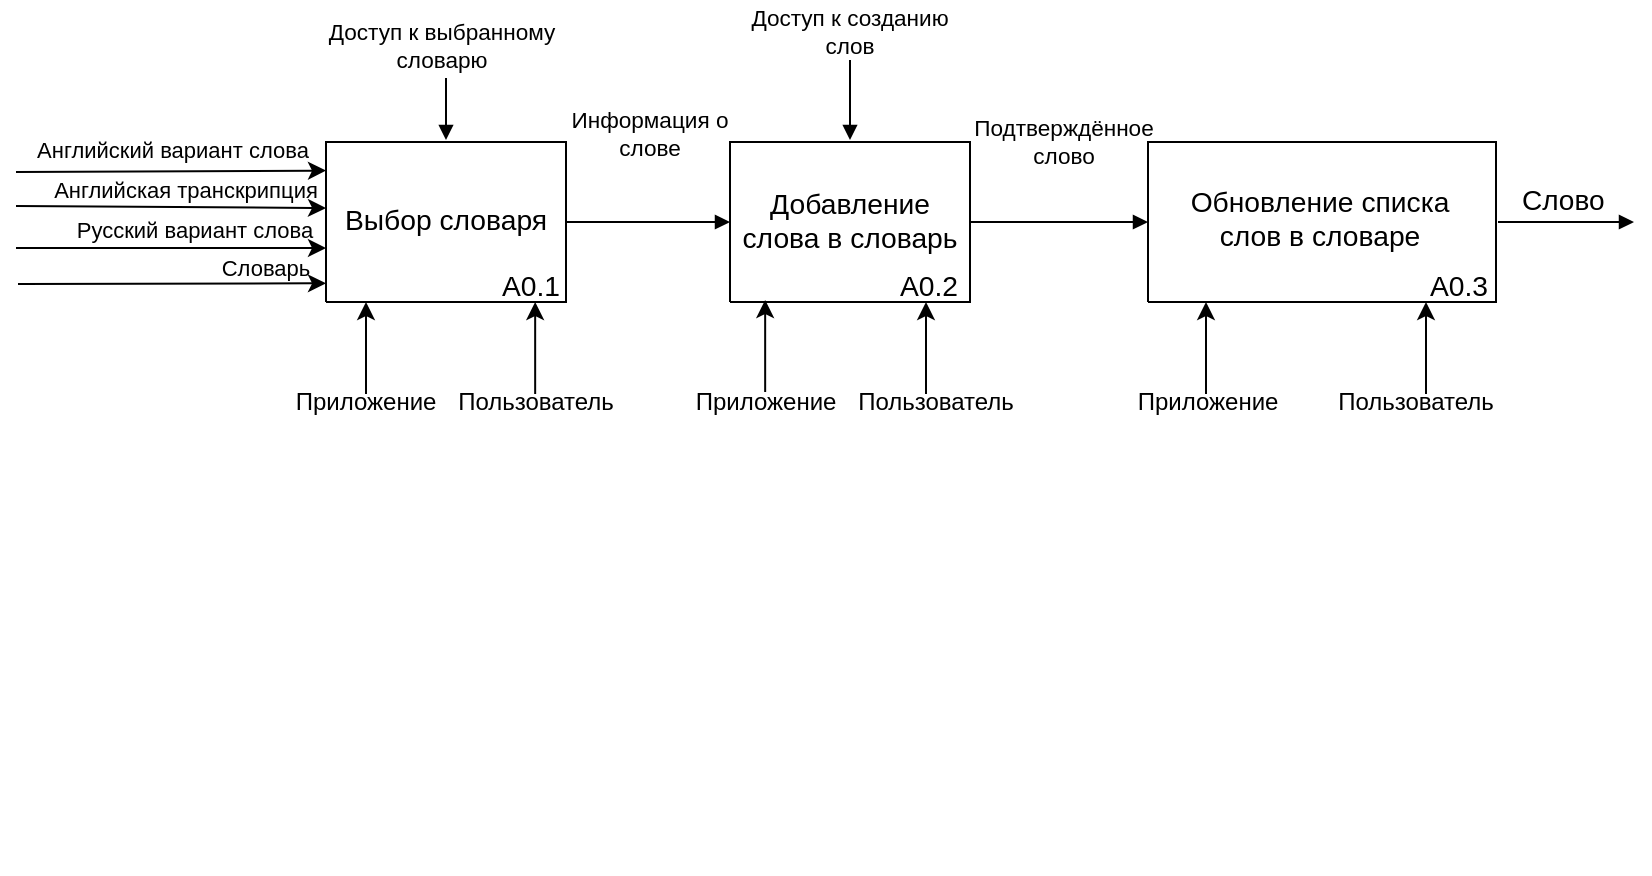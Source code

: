 <mxfile version="21.7.5" type="device" pages="4">
  <diagram name="Страница-1" id="Page-1">
    <mxGraphModel dx="435" dy="524" grid="1" gridSize="10" guides="1" tooltips="1" connect="1" arrows="1" fold="1" page="1" pageScale="1" pageWidth="827" pageHeight="1169" math="0" shadow="0">
      <root>
        <mxCell id="0" />
        <mxCell id="1" parent="0" />
        <UserObject label="" ID="A0.1" Name="Выбор талона на приём" tags="Фон" id="2">
          <mxCell style="vsdxID=82;fillColor=none;gradientColor=none;strokeColor=none;spacingTop=-1;spacingBottom=-1;spacingLeft=-1;spacingRight=-1;points=[[0,0.08,0],[0,0.17,0],[0,0.25,0],[0,0.33,0],[0,0.42,0],[0,0.5,0],[0,0.58,0],[0,0.67,0],[0,0.75,0],[0,0.83,0],[0,0.92,0],[1,0.08,0],[1,0.17,0],[1,0.25,0],[1,0.33,0],[1,0.42,0],[1,0.5,0],[1,0.58,0],[1,0.67,0],[1,0.75,0],[1,0.83,0],[1,0.92,0],[0.06,0,0],[0.13,0,0],[0.19,0,0],[0.25,0,0],[0.31,0,0],[0.37,0,0],[0.44,0,0],[0.5,0,0],[0.56,0,0],[0.63,0,0],[0.69,0,0],[0.75,0,0],[0.81,0,0],[0.88,0,0],[0.94,0,0],[0.06,1,0],[0.13,1,0],[0.19,1,0],[0.25,1,0],[0.31,1,0],[0.37,1,0],[0.44,1,0],[0.5,1,0],[0.56,1,0],[0.63,1,0],[0.69,1,0],[0.75,1,0],[0.81,1,0],[0.88,1,0],[0.94,1,0]];labelBackgroundColor=none;rounded=0;html=1;whiteSpace=wrap;" parent="1" vertex="1">
            <mxGeometry x="270" y="205" width="120" height="80" as="geometry" />
          </mxCell>
        </UserObject>
        <mxCell id="3" style="vsdxID=83;fillColor=#FFFFFF;gradientColor=none;shape=stencil(nZBLDoAgDERP0z3SIyjew0SURgSD+Lu9kMZoXLhwN9O+tukAlrNpJg1SzDH4QW/URgNYgZTkjA4UkwJUgGXng+6DX1zLfmoymdXo17xh5zmRJ6Q42BWCfc2oJfdAr+Yv+AP9Cb7OJ3H/2JG1HNGz/84klThPVCc=);strokeColor=#000000;spacingTop=-1;spacingBottom=-1;spacingLeft=-1;spacingRight=-1;points=[[0,0.08,0],[0,0.17,0],[0,0.25,0],[0,0.33,0],[0,0.42,0],[0,0.5,0],[0,0.58,0],[0,0.67,0],[0,0.75,0],[0,0.83,0],[0,0.92,0],[1,0.08,0],[1,0.17,0],[1,0.25,0],[1,0.33,0],[1,0.42,0],[1,0.5,0],[1,0.58,0],[1,0.67,0],[1,0.75,0],[1,0.83,0],[1,0.92,0],[0.06,0,0],[0.13,0,0],[0.19,0,0],[0.25,0,0],[0.31,0,0],[0.37,0,0],[0.44,0,0],[0.5,0,0],[0.56,0,0],[0.63,0,0],[0.69,0,0],[0.75,0,0],[0.81,0,0],[0.88,0,0],[0.94,0,0],[0.06,1,0],[0.13,1,0],[0.19,1,0],[0.25,1,0],[0.31,1,0],[0.37,1,0],[0.44,1,0],[0.5,1,0],[0.56,1,0],[0.63,1,0],[0.69,1,0],[0.75,1,0],[0.81,1,0],[0.88,1,0],[0.94,1,0]];labelBackgroundColor=none;rounded=0;html=1;whiteSpace=wrap;" parent="2" vertex="1">
          <mxGeometry width="120" height="80" as="geometry" />
        </mxCell>
        <mxCell id="5" value="&lt;div style=&quot;font-size: 1px&quot;&gt;&lt;p style=&quot;text-align:right;margin-left:0;margin-right:0;margin-top:0px;margin-bottom:0px;text-indent:0;vertical-align:middle;direction:ltr;&quot;&gt;&lt;font style=&quot;font-size:14.11px;font-family:Arial;color:#000000;direction:ltr;letter-spacing:0px;line-height:120%;opacity:1&quot;&gt;&lt;br/&gt;&lt;/font&gt;&lt;/p&gt;&lt;/div&gt;" style="verticalAlign=middle;align=right;overflow=width;vsdxID=85;fillColor=none;gradientColor=none;strokeColor=none;spacingBottom=-3;points=[[0,0.08,0],[0,0.17,0],[0,0.25,0],[0,0.33,0],[0,0.42,0],[0,0.5,0],[0,0.58,0],[0,0.67,0],[0,0.75,0],[0,0.83,0],[0,0.92,0],[1,0.08,0],[1,0.17,0],[1,0.25,0],[1,0.33,0],[1,0.42,0],[1,0.5,0],[1,0.58,0],[1,0.67,0],[1,0.75,0],[1,0.83,0],[1,0.92,0],[0.06,0,0],[0.13,0,0],[0.19,0,0],[0.25,0,0],[0.31,0,0],[0.37,0,0],[0.44,0,0],[0.5,0,0],[0.56,0,0],[0.63,0,0],[0.69,0,0],[0.75,0,0],[0.81,0,0],[0.88,0,0],[0.94,0,0],[0.06,1,0],[0.13,1,0],[0.19,1,0],[0.25,1,0],[0.31,1,0],[0.37,1,0],[0.44,1,0],[0.5,1,0],[0.56,1,0],[0.63,1,0],[0.69,1,0],[0.75,1,0],[0.81,1,0],[0.88,1,0],[0.94,1,0]];labelBackgroundColor=none;rounded=0;html=1;whiteSpace=wrap;" parent="2" vertex="1">
          <mxGeometry y="80" width="120" height="22" as="geometry" />
        </mxCell>
        <mxCell id="6" value="&lt;div style=&quot;font-size: 1px&quot;&gt;&lt;font style=&quot;font-size:14.11px;font-family:Arial;color:#000000;direction:ltr;letter-spacing:0px;line-height:120%;opacity:1&quot;&gt;Выбор словаря&lt;br&gt;&lt;/font&gt;&lt;/div&gt;" style="verticalAlign=middle;align=center;overflow=width;vsdxID=86;fillColor=none;gradientColor=none;strokeColor=none;points=[[0,0.08,0],[0,0.17,0],[0,0.25,0],[0,0.33,0],[0,0.42,0],[0,0.5,0],[0,0.58,0],[0,0.67,0],[0,0.75,0],[0,0.83,0],[0,0.92,0],[1,0.08,0],[1,0.17,0],[1,0.25,0],[1,0.33,0],[1,0.42,0],[1,0.5,0],[1,0.58,0],[1,0.67,0],[1,0.75,0],[1,0.83,0],[1,0.92,0],[0.06,0,0],[0.13,0,0],[0.19,0,0],[0.25,0,0],[0.31,0,0],[0.37,0,0],[0.44,0,0],[0.5,0,0],[0.56,0,0],[0.63,0,0],[0.69,0,0],[0.75,0,0],[0.81,0,0],[0.88,0,0],[0.94,0,0],[0.06,1,0],[0.13,1,0],[0.19,1,0],[0.25,1,0],[0.31,1,0],[0.37,1,0],[0.44,1,0],[0.5,1,0],[0.56,1,0],[0.63,1,0],[0.69,1,0],[0.75,1,0],[0.81,1,0],[0.88,1,0],[0.94,1,0]];labelBackgroundColor=none;rounded=0;html=1;whiteSpace=wrap;" parent="2" vertex="1">
          <mxGeometry y="7" width="120" height="63" as="geometry" />
        </mxCell>
        <mxCell id="giOS9m25oT0j082GYrBk-77" value="" style="endArrow=classic;html=1;rounded=0;" edge="1" parent="2">
          <mxGeometry width="50" height="50" relative="1" as="geometry">
            <mxPoint x="20" y="126" as="sourcePoint" />
            <mxPoint x="20" y="80" as="targetPoint" />
          </mxGeometry>
        </mxCell>
        <UserObject label="" ID="А0.2" Name="Оформление талона" tags="Фон" id="7">
          <mxCell style="vsdxID=87;fillColor=none;gradientColor=none;strokeColor=none;spacingTop=-1;spacingBottom=-1;spacingLeft=-1;spacingRight=-1;points=[[0,0.08,0],[0,0.17,0],[0,0.25,0],[0,0.33,0],[0,0.42,0],[0,0.5,0],[0,0.58,0],[0,0.67,0],[0,0.75,0],[0,0.83,0],[0,0.92,0],[1,0.08,0],[1,0.17,0],[1,0.25,0],[1,0.33,0],[1,0.42,0],[1,0.5,0],[1,0.58,0],[1,0.67,0],[1,0.75,0],[1,0.83,0],[1,0.92,0],[0.06,0,0],[0.13,0,0],[0.19,0,0],[0.25,0,0],[0.31,0,0],[0.37,0,0],[0.44,0,0],[0.5,0,0],[0.56,0,0],[0.63,0,0],[0.69,0,0],[0.75,0,0],[0.81,0,0],[0.88,0,0],[0.94,0,0],[0.06,1,0],[0.13,1,0],[0.19,1,0],[0.25,1,0],[0.31,1,0],[0.37,1,0],[0.44,1,0],[0.5,1,0],[0.56,1,0],[0.63,1,0],[0.69,1,0],[0.75,1,0],[0.81,1,0],[0.88,1,0],[0.94,1,0]];labelBackgroundColor=none;rounded=0;html=1;whiteSpace=wrap;" parent="1" vertex="1">
            <mxGeometry x="472" y="205" width="120" height="80" as="geometry" />
          </mxCell>
        </UserObject>
        <mxCell id="8" style="vsdxID=88;fillColor=#FFFFFF;gradientColor=none;shape=stencil(nZBLDoAgDERP0z3SIyjew0SURgSD+Lu9kMZoXLhwN9O+tukAlrNpJg1SzDH4QW/URgNYgZTkjA4UkwJUgGXng+6DX1zLfmoymdXo17xh5zmRJ6Q42BWCfc2oJfdAr+Yv+AP9Cb7OJ3H/2JG1HNGz/84klThPVCc=);strokeColor=#000000;spacingTop=-1;spacingBottom=-1;spacingLeft=-1;spacingRight=-1;points=[[0,0.08,0],[0,0.17,0],[0,0.25,0],[0,0.33,0],[0,0.42,0],[0,0.5,0],[0,0.58,0],[0,0.67,0],[0,0.75,0],[0,0.83,0],[0,0.92,0],[1,0.08,0],[1,0.17,0],[1,0.25,0],[1,0.33,0],[1,0.42,0],[1,0.5,0],[1,0.58,0],[1,0.67,0],[1,0.75,0],[1,0.83,0],[1,0.92,0],[0.06,0,0],[0.13,0,0],[0.19,0,0],[0.25,0,0],[0.31,0,0],[0.37,0,0],[0.44,0,0],[0.5,0,0],[0.56,0,0],[0.63,0,0],[0.69,0,0],[0.75,0,0],[0.81,0,0],[0.88,0,0],[0.94,0,0],[0.06,1,0],[0.13,1,0],[0.19,1,0],[0.25,1,0],[0.31,1,0],[0.37,1,0],[0.44,1,0],[0.5,1,0],[0.56,1,0],[0.63,1,0],[0.69,1,0],[0.75,1,0],[0.81,1,0],[0.88,1,0],[0.94,1,0]];labelBackgroundColor=none;rounded=0;html=1;whiteSpace=wrap;" parent="7" vertex="1">
          <mxGeometry width="120" height="80" as="geometry" />
        </mxCell>
        <mxCell id="9" value="&lt;div style=&quot;font-size: 1px&quot;&gt;&lt;p style=&quot;text-align:right;margin-left:0;margin-right:0;margin-top:0px;margin-bottom:0px;text-indent:0;vertical-align:middle;direction:ltr;&quot;&gt;&lt;font style=&quot;font-size:14.11px;font-family:Arial;color:#000000;direction:ltr;letter-spacing:0px;line-height:120%;opacity:1&quot;&gt;А0.2&lt;/font&gt;&lt;font style=&quot;font-size:14.11px;font-family:Arial;color:#000000;direction:ltr;letter-spacing:0px;line-height:120%;opacity:1&quot;&gt;&lt;br/&gt;&lt;/font&gt;&lt;/p&gt;&lt;/div&gt;" style="verticalAlign=middle;align=right;overflow=width;vsdxID=89;fillColor=none;gradientColor=none;strokeColor=none;spacingTop=-3;spacingBottom=-3;points=[[0,0.08,0],[0,0.17,0],[0,0.25,0],[0,0.33,0],[0,0.42,0],[0,0.5,0],[0,0.58,0],[0,0.67,0],[0,0.75,0],[0,0.83,0],[0,0.92,0],[1,0.08,0],[1,0.17,0],[1,0.25,0],[1,0.33,0],[1,0.42,0],[1,0.5,0],[1,0.58,0],[1,0.67,0],[1,0.75,0],[1,0.83,0],[1,0.92,0],[0.06,0,0],[0.13,0,0],[0.19,0,0],[0.25,0,0],[0.31,0,0],[0.37,0,0],[0.44,0,0],[0.5,0,0],[0.56,0,0],[0.63,0,0],[0.69,0,0],[0.75,0,0],[0.81,0,0],[0.88,0,0],[0.94,0,0],[0.06,1,0],[0.13,1,0],[0.19,1,0],[0.25,1,0],[0.31,1,0],[0.37,1,0],[0.44,1,0],[0.5,1,0],[0.56,1,0],[0.63,1,0],[0.69,1,0],[0.75,1,0],[0.81,1,0],[0.88,1,0],[0.94,1,0]];labelBackgroundColor=none;rounded=0;html=1;whiteSpace=wrap;" parent="7" vertex="1">
          <mxGeometry x="-6" y="63" width="120" height="16" as="geometry" />
        </mxCell>
        <mxCell id="10" value="&lt;div style=&quot;font-size: 1px&quot;&gt;&lt;p style=&quot;text-align:right;margin-left:0;margin-right:0;margin-top:0px;margin-bottom:0px;text-indent:0;vertical-align:middle;direction:ltr;&quot;&gt;&lt;font style=&quot;font-size:14.11px;font-family:Arial;color:#000000;direction:ltr;letter-spacing:0px;line-height:120%;opacity:1&quot;&gt;&lt;br/&gt;&lt;/font&gt;&lt;/p&gt;&lt;/div&gt;" style="verticalAlign=middle;align=right;overflow=width;vsdxID=90;fillColor=none;gradientColor=none;strokeColor=none;spacingBottom=-3;points=[[0,0.08,0],[0,0.17,0],[0,0.25,0],[0,0.33,0],[0,0.42,0],[0,0.5,0],[0,0.58,0],[0,0.67,0],[0,0.75,0],[0,0.83,0],[0,0.92,0],[1,0.08,0],[1,0.17,0],[1,0.25,0],[1,0.33,0],[1,0.42,0],[1,0.5,0],[1,0.58,0],[1,0.67,0],[1,0.75,0],[1,0.83,0],[1,0.92,0],[0.06,0,0],[0.13,0,0],[0.19,0,0],[0.25,0,0],[0.31,0,0],[0.37,0,0],[0.44,0,0],[0.5,0,0],[0.56,0,0],[0.63,0,0],[0.69,0,0],[0.75,0,0],[0.81,0,0],[0.88,0,0],[0.94,0,0],[0.06,1,0],[0.13,1,0],[0.19,1,0],[0.25,1,0],[0.31,1,0],[0.37,1,0],[0.44,1,0],[0.5,1,0],[0.56,1,0],[0.63,1,0],[0.69,1,0],[0.75,1,0],[0.81,1,0],[0.88,1,0],[0.94,1,0]];labelBackgroundColor=none;rounded=0;html=1;whiteSpace=wrap;" parent="7" vertex="1">
          <mxGeometry y="80" width="120" height="22" as="geometry" />
        </mxCell>
        <mxCell id="11" value="&lt;div style=&quot;font-size: 1px&quot;&gt;&lt;font style=&quot;font-size:14.11px;font-family:Arial;color:#000000;direction:ltr;letter-spacing:0px;line-height:120%;opacity:1&quot;&gt;Добавление слова в словарь&lt;br&gt;&lt;/font&gt;&lt;/div&gt;" style="verticalAlign=middle;align=center;overflow=width;vsdxID=91;fillColor=none;gradientColor=none;strokeColor=none;points=[[0,0.08,0],[0,0.17,0],[0,0.25,0],[0,0.33,0],[0,0.42,0],[0,0.5,0],[0,0.58,0],[0,0.67,0],[0,0.75,0],[0,0.83,0],[0,0.92,0],[1,0.08,0],[1,0.17,0],[1,0.25,0],[1,0.33,0],[1,0.42,0],[1,0.5,0],[1,0.58,0],[1,0.67,0],[1,0.75,0],[1,0.83,0],[1,0.92,0],[0.06,0,0],[0.13,0,0],[0.19,0,0],[0.25,0,0],[0.31,0,0],[0.37,0,0],[0.44,0,0],[0.5,0,0],[0.56,0,0],[0.63,0,0],[0.69,0,0],[0.75,0,0],[0.81,0,0],[0.88,0,0],[0.94,0,0],[0.06,1,0],[0.13,1,0],[0.19,1,0],[0.25,1,0],[0.31,1,0],[0.37,1,0],[0.44,1,0],[0.5,1,0],[0.56,1,0],[0.63,1,0],[0.69,1,0],[0.75,1,0],[0.81,1,0],[0.88,1,0],[0.94,1,0]];labelBackgroundColor=none;rounded=0;html=1;whiteSpace=wrap;" parent="7" vertex="1">
          <mxGeometry y="7" width="120" height="63" as="geometry" />
        </mxCell>
        <UserObject label="" ID="А0.3" Name="Обновление информации о талонах пользователя" tags="Фон" id="12">
          <mxCell style="vsdxID=93;fillColor=none;gradientColor=none;strokeColor=none;spacingTop=-1;spacingBottom=-1;spacingLeft=-1;spacingRight=-1;points=[[0,0.08,0],[0,0.17,0],[0,0.25,0],[0,0.33,0],[0,0.42,0],[0,0.5,0],[0,0.58,0],[0,0.67,0],[0,0.75,0],[0,0.83,0],[0,0.92,0],[1,0.08,0],[1,0.17,0],[1,0.25,0],[1,0.33,0],[1,0.42,0],[1,0.5,0],[1,0.58,0],[1,0.67,0],[1,0.75,0],[1,0.83,0],[1,0.92,0],[0.06,0,0],[0.13,0,0],[0.19,0,0],[0.25,0,0],[0.31,0,0],[0.37,0,0],[0.44,0,0],[0.5,0,0],[0.56,0,0],[0.63,0,0],[0.69,0,0],[0.75,0,0],[0.81,0,0],[0.88,0,0],[0.94,0,0],[0.06,1,0],[0.13,1,0],[0.19,1,0],[0.25,1,0],[0.31,1,0],[0.37,1,0],[0.44,1,0],[0.5,1,0],[0.56,1,0],[0.63,1,0],[0.69,1,0],[0.75,1,0],[0.81,1,0],[0.88,1,0],[0.94,1,0]];labelBackgroundColor=none;rounded=0;html=1;whiteSpace=wrap;" parent="1" vertex="1">
            <mxGeometry x="681" y="205" width="174" height="80" as="geometry" />
          </mxCell>
        </UserObject>
        <mxCell id="13" style="vsdxID=94;fillColor=#FFFFFF;gradientColor=none;shape=stencil(nZBLDoAgDERP0z3SIyjew0SURgSD+Lu9kMZoXLhwN9O+tukAlrNpJg1SzDH4QW/URgNYgZTkjA4UkwJUgGXng+6DX1zLfmoymdXo17xh5zmRJ6Q42BWCfc2oJfdAr+Yv+AP9Cb7OJ3H/2JG1HNGz/84klThPVCc=);strokeColor=#000000;spacingTop=-1;spacingBottom=-1;spacingLeft=-1;spacingRight=-1;points=[[0,0.08,0],[0,0.17,0],[0,0.25,0],[0,0.33,0],[0,0.42,0],[0,0.5,0],[0,0.58,0],[0,0.67,0],[0,0.75,0],[0,0.83,0],[0,0.92,0],[1,0.08,0],[1,0.17,0],[1,0.25,0],[1,0.33,0],[1,0.42,0],[1,0.5,0],[1,0.58,0],[1,0.67,0],[1,0.75,0],[1,0.83,0],[1,0.92,0],[0.06,0,0],[0.13,0,0],[0.19,0,0],[0.25,0,0],[0.31,0,0],[0.37,0,0],[0.44,0,0],[0.5,0,0],[0.56,0,0],[0.63,0,0],[0.69,0,0],[0.75,0,0],[0.81,0,0],[0.88,0,0],[0.94,0,0],[0.06,1,0],[0.13,1,0],[0.19,1,0],[0.25,1,0],[0.31,1,0],[0.37,1,0],[0.44,1,0],[0.5,1,0],[0.56,1,0],[0.63,1,0],[0.69,1,0],[0.75,1,0],[0.81,1,0],[0.88,1,0],[0.94,1,0]];labelBackgroundColor=none;rounded=0;html=1;whiteSpace=wrap;" parent="12" vertex="1">
          <mxGeometry width="174" height="80" as="geometry" />
        </mxCell>
        <mxCell id="14" value="&lt;div style=&quot;font-size: 1px&quot;&gt;&lt;p style=&quot;text-align:right;margin-left:0;margin-right:0;margin-top:0px;margin-bottom:0px;text-indent:0;vertical-align:middle;direction:ltr;&quot;&gt;&lt;font style=&quot;font-size:14.11px;font-family:Arial;color:#000000;direction:ltr;letter-spacing:0px;line-height:120%;opacity:1&quot;&gt;А0.3&lt;/font&gt;&lt;font style=&quot;font-size:14.11px;font-family:Arial;color:#000000;direction:ltr;letter-spacing:0px;line-height:120%;opacity:1&quot;&gt;&lt;br/&gt;&lt;/font&gt;&lt;/p&gt;&lt;/div&gt;" style="verticalAlign=middle;align=right;overflow=width;vsdxID=95;fillColor=none;gradientColor=none;strokeColor=none;spacingTop=-3;spacingBottom=-3;points=[[0,0.08,0],[0,0.17,0],[0,0.25,0],[0,0.33,0],[0,0.42,0],[0,0.5,0],[0,0.58,0],[0,0.67,0],[0,0.75,0],[0,0.83,0],[0,0.92,0],[1,0.08,0],[1,0.17,0],[1,0.25,0],[1,0.33,0],[1,0.42,0],[1,0.5,0],[1,0.58,0],[1,0.67,0],[1,0.75,0],[1,0.83,0],[1,0.92,0],[0.06,0,0],[0.13,0,0],[0.19,0,0],[0.25,0,0],[0.31,0,0],[0.37,0,0],[0.44,0,0],[0.5,0,0],[0.56,0,0],[0.63,0,0],[0.69,0,0],[0.75,0,0],[0.81,0,0],[0.88,0,0],[0.94,0,0],[0.06,1,0],[0.13,1,0],[0.19,1,0],[0.25,1,0],[0.31,1,0],[0.37,1,0],[0.44,1,0],[0.5,1,0],[0.56,1,0],[0.63,1,0],[0.69,1,0],[0.75,1,0],[0.81,1,0],[0.88,1,0],[0.94,1,0]];labelBackgroundColor=none;rounded=0;html=1;whiteSpace=wrap;" parent="12" vertex="1">
          <mxGeometry x="-4" y="63" width="174" height="16" as="geometry" />
        </mxCell>
        <mxCell id="15" value="&lt;div style=&quot;font-size: 1px&quot;&gt;&lt;p style=&quot;text-align:right;margin-left:0;margin-right:0;margin-top:0px;margin-bottom:0px;text-indent:0;vertical-align:middle;direction:ltr;&quot;&gt;&lt;font style=&quot;font-size:14.11px;font-family:Arial;color:#000000;direction:ltr;letter-spacing:0px;line-height:120%;opacity:1&quot;&gt;&lt;br/&gt;&lt;/font&gt;&lt;/p&gt;&lt;/div&gt;" style="verticalAlign=middle;align=right;overflow=width;vsdxID=96;fillColor=none;gradientColor=none;strokeColor=none;spacingBottom=-3;points=[[0,0.08,0],[0,0.17,0],[0,0.25,0],[0,0.33,0],[0,0.42,0],[0,0.5,0],[0,0.58,0],[0,0.67,0],[0,0.75,0],[0,0.83,0],[0,0.92,0],[1,0.08,0],[1,0.17,0],[1,0.25,0],[1,0.33,0],[1,0.42,0],[1,0.5,0],[1,0.58,0],[1,0.67,0],[1,0.75,0],[1,0.83,0],[1,0.92,0],[0.06,0,0],[0.13,0,0],[0.19,0,0],[0.25,0,0],[0.31,0,0],[0.37,0,0],[0.44,0,0],[0.5,0,0],[0.56,0,0],[0.63,0,0],[0.69,0,0],[0.75,0,0],[0.81,0,0],[0.88,0,0],[0.94,0,0],[0.06,1,0],[0.13,1,0],[0.19,1,0],[0.25,1,0],[0.31,1,0],[0.37,1,0],[0.44,1,0],[0.5,1,0],[0.56,1,0],[0.63,1,0],[0.69,1,0],[0.75,1,0],[0.81,1,0],[0.88,1,0],[0.94,1,0]];labelBackgroundColor=none;rounded=0;html=1;whiteSpace=wrap;" parent="12" vertex="1">
          <mxGeometry y="80" width="174" height="22" as="geometry" />
        </mxCell>
        <mxCell id="16" value="&lt;div style=&quot;font-size: 1px&quot;&gt;&lt;font style=&quot;font-size:14.11px;font-family:Arial;color:#000000;direction:ltr;letter-spacing:0px;line-height:120%;opacity:1&quot;&gt;Обновление списка слов в словаре&lt;/font&gt;&lt;font style=&quot;font-size:14.11px;font-family:Arial;color:#000000;direction:ltr;letter-spacing:0px;line-height:120%;opacity:1&quot;&gt;&lt;br&gt;&lt;/font&gt;&lt;/div&gt;" style="verticalAlign=middle;align=center;overflow=width;vsdxID=97;fillColor=none;gradientColor=none;strokeColor=none;points=[[0,0.08,0],[0,0.17,0],[0,0.25,0],[0,0.33,0],[0,0.42,0],[0,0.5,0],[0,0.58,0],[0,0.67,0],[0,0.75,0],[0,0.83,0],[0,0.92,0],[1,0.08,0],[1,0.17,0],[1,0.25,0],[1,0.33,0],[1,0.42,0],[1,0.5,0],[1,0.58,0],[1,0.67,0],[1,0.75,0],[1,0.83,0],[1,0.92,0],[0.06,0,0],[0.13,0,0],[0.19,0,0],[0.25,0,0],[0.31,0,0],[0.37,0,0],[0.44,0,0],[0.5,0,0],[0.56,0,0],[0.63,0,0],[0.69,0,0],[0.75,0,0],[0.81,0,0],[0.88,0,0],[0.94,0,0],[0.06,1,0],[0.13,1,0],[0.19,1,0],[0.25,1,0],[0.31,1,0],[0.37,1,0],[0.44,1,0],[0.5,1,0],[0.56,1,0],[0.63,1,0],[0.69,1,0],[0.75,1,0],[0.81,1,0],[0.88,1,0],[0.94,1,0]];labelBackgroundColor=none;rounded=0;html=1;whiteSpace=wrap;" parent="12" vertex="1">
          <mxGeometry x="9" y="6" width="154" height="63" as="geometry" />
        </mxCell>
        <UserObject label="&lt;div style=&quot;font-size: 1px&quot;&gt;&lt;/div&gt;" tags="Фон" id="17">
          <mxCell style="verticalAlign=middle;align=left;overflow=width;vsdxID=103;fillColor=none;gradientColor=none;shape=stencil(nZBLDoAgDERP0z3SIyjew0SURgSD+Lu9kMZoXLhwN9O+tukAlrNpJg1SzDH4QW/URgNYgZTkjA4UkwJUgGXng+6DX1zLfmoymdXo17xh5zmRJ6Q42BWCfc2oJfdAr+Yv+AP9Cb7OJ3H/2JG1HNGz/84klThPVCc=);strokeColor=none;spacingTop=-1;spacingBottom=-1;spacingLeft=-1;spacingRight=-1;points=[];labelBackgroundColor=none;rounded=0;html=1;whiteSpace=wrap;" parent="1" vertex="1">
            <mxGeometry x="445" y="541" width="90" height="30" as="geometry" />
          </mxCell>
        </UserObject>
        <UserObject label="&lt;div style=&quot;&quot;&gt;&lt;font style=&quot;font-family: Arial; color: rgb(0, 0, 0); direction: ltr; letter-spacing: 0px; line-height: 120%; opacity: 1;&quot;&gt;&lt;font style=&quot;font-size: 14px;&quot;&gt;Слово&lt;/font&gt;&lt;br&gt;&lt;/font&gt;&lt;/div&gt;" tags="Фон" id="18">
          <mxCell style="verticalAlign=bottom;align=left;overflow=width;vsdxID=104;fillColor=none;gradientColor=none;shape=stencil(nZBLDoAgDERP0z3SIyjew0SURgSD+Lu9kMZoXLhwN9O+tukAlrNpJg1SzDH4QW/URgNYgZTkjA4UkwJUgGXng+6DX1zLfmoymdXo17xh5zmRJ6Q42BWCfc2oJfdAr+Yv+AP9Cb7OJ3H/2JG1HNGz/84klThPVCc=);strokeColor=none;spacingTop=-3;spacingBottom=-3;spacingLeft=-1;spacingRight=-1;points=[];labelBackgroundColor=none;rounded=0;html=1;whiteSpace=wrap;" parent="1" vertex="1">
            <mxGeometry x="868" y="226" width="47" height="15" as="geometry" />
          </mxCell>
        </UserObject>
        <UserObject label="&lt;div style=&quot;font-size: 1px&quot;&gt;&lt;p style=&quot;text-align:center;margin-left:0;margin-right:0;margin-top:0px;margin-bottom:0px;text-indent:0;vertical-align:middle;direction:ltr;&quot;&gt;&lt;font style=&quot;font-size:11.29px;font-family:Arial;color:#000000;direction:ltr;letter-spacing:0px;line-height:120%;opacity:1&quot;&gt;Информация о слове&lt;br&gt;&lt;/font&gt;&lt;/p&gt;&lt;/div&gt;" tags="Фон" id="19">
          <mxCell style="verticalAlign=middle;align=center;overflow=width;vsdxID=109;fillColor=none;gradientColor=none;shape=stencil(nZBLDoAgDERP0z3SIyjew0SURgSD+Lu9kMZoXLhwN9O+tukAlrNpJg1SzDH4QW/URgNYgZTkjA4UkwJUgGXng+6DX1zLfmoymdXo17xh5zmRJ6Q42BWCfc2oJfdAr+Yv+AP9Cb7OJ3H/2JG1HNGz/84klThPVCc=);strokeColor=none;spacingTop=-1;spacingBottom=-1;spacingLeft=-1;spacingRight=-1;points=[];labelBackgroundColor=none;rounded=0;html=1;whiteSpace=wrap;" parent="1" vertex="1">
            <mxGeometry x="390" y="182" width="84" height="38" as="geometry" />
          </mxCell>
        </UserObject>
        <UserObject label="&lt;div style=&quot;font-size: 1px&quot;&gt;&lt;/div&gt;" tags="Соединительная_линия" id="75">
          <mxCell style="vsdxID=112;edgeStyle=none;startArrow=none;endArrow=block;startSize=5;endSize=5;strokeColor=#000000;spacingTop=0;spacingBottom=0;spacingLeft=0;spacingRight=0;verticalAlign=middle;html=1;labelBackgroundColor=#ffffff;rounded=1;align=center;" parent="1" edge="1">
            <mxGeometry relative="1" as="geometry">
              <mxPoint as="offset" />
              <Array as="points" />
              <mxPoint x="856" y="245" as="sourcePoint" />
              <mxPoint x="924" y="245" as="targetPoint" />
            </mxGeometry>
          </mxCell>
        </UserObject>
        <UserObject label="&lt;div style=&quot;font-size: 1px&quot;&gt;&lt;p style=&quot;text-align:center;margin-left:0;margin-right:0;margin-top:0px;margin-bottom:0px;text-indent:0;vertical-align:middle;direction:ltr;&quot;&gt;&lt;font style=&quot;font-size:11.29px;font-family:Arial;color:#000000;direction:ltr;letter-spacing:0px;line-height:120%;opacity:1&quot;&gt;Подтверждённое слово&lt;br&gt;&lt;/font&gt;&lt;/p&gt;&lt;/div&gt;" tags="Фон" id="20">
          <mxCell style="verticalAlign=middle;align=center;overflow=width;vsdxID=115;fillColor=none;gradientColor=none;shape=stencil(nZBLDoAgDERP0z3SIyjew0SURgSD+Lu9kMZoXLhwN9O+tukAlrNpJg1SzDH4QW/URgNYgZTkjA4UkwJUgGXng+6DX1zLfmoymdXo17xh5zmRJ6Q42BWCfc2oJfdAr+Yv+AP9Cb7OJ3H/2JG1HNGz/84klThPVCc=);strokeColor=none;spacingTop=-1;spacingBottom=-1;spacingLeft=-1;spacingRight=-1;points=[];labelBackgroundColor=none;rounded=0;html=1;whiteSpace=wrap;" parent="1" vertex="1">
            <mxGeometry x="589" y="189" width="100" height="31" as="geometry" />
          </mxCell>
        </UserObject>
        <UserObject label="" tags="Фон" id="23">
          <mxCell style="vsdxID=132;fillColor=none;gradientColor=none;strokeColor=none;points=[];labelBackgroundColor=none;rounded=0;html=1;whiteSpace=wrap;" parent="1" vertex="1">
            <mxGeometry x="280" y="138" width="100" height="75" as="geometry" />
          </mxCell>
        </UserObject>
        <mxCell id="24" value="&lt;div style=&quot;text-align: center; font-size: 1px;&quot;&gt;&lt;font style=&quot;font-size:11.29px;font-family:Arial;color:#000000;direction:ltr;letter-spacing:0px;line-height:120%;opacity:1&quot;&gt;Доступ к выбранному словарю&lt;br&gt;&lt;/font&gt;&lt;/div&gt;" style="verticalAlign=middle;align=left;overflow=width;vsdxID=111;fillColor=none;gradientColor=none;shape=stencil(nZBLDoAgDERP0z3SIyjew0SURgSD+Lu9kMZoXLhwN9O+tukAlrNpJg1SzDH4QW/URgNYgZTkjA4UkwJUgGXng+6DX1zLfmoymdXo17xh5zmRJ6Q42BWCfc2oJfdAr+Yv+AP9Cb7OJ3H/2JG1HNGz/84klThPVCc=);strokeColor=none;spacingTop=-1;spacingBottom=-1;spacingLeft=-1;spacingRight=-1;points=[];labelBackgroundColor=none;rounded=0;html=1;whiteSpace=wrap;" parent="23" vertex="1">
          <mxGeometry x="-12" y="4" width="120" height="30" as="geometry" />
        </mxCell>
        <mxCell id="63" parent="23" vertex="1">
          <mxGeometry x="50" y="35" as="geometry" />
        </mxCell>
        <UserObject label="" tags="Соединительная_линия" id="64">
          <mxCell style="vsdxID=110;edgeStyle=none;startArrow=none;endArrow=block;startSize=5;endSize=5;strokeColor=#000000;spacingTop=0;spacingBottom=0;spacingLeft=0;spacingRight=0;verticalAlign=middle;html=1;labelBackgroundColor=#ffffff;rounded=1;entryX=0.5;entryY=-0.013;entryDx=0;entryDy=0;entryPerimeter=0;" parent="23" source="63" target="2" edge="1">
            <mxGeometry relative="1" as="geometry">
              <Array as="points" />
            </mxGeometry>
          </mxCell>
        </UserObject>
        <mxCell id="65" value="&lt;div style=&quot;font-size: 1px&quot;&gt;&lt;/div&gt;" style="text;vsdxID=110;edgeStyle=none;startArrow=none;endArrow=block;startSize=5;endSize=5;strokeColor=none;spacingTop=0;spacingBottom=0;spacingLeft=0;spacingRight=0;verticalAlign=middle;html=1;labelBackgroundColor=#ffffff;rounded=1;align=center;overflow=width;fillColor=none;gradientColor=none;whiteSpace=wrap;;html=1;;rotation=270.05" parent="64" vertex="1">
          <mxGeometry width="11.29" height="24.84" relative="1" as="geometry">
            <mxPoint x="9.355" y="-12.42" as="offset" />
          </mxGeometry>
        </mxCell>
        <UserObject label="" tags="Фон" id="42">
          <mxCell style="vsdxID=168;fillColor=none;gradientColor=none;strokeColor=none;points=[];labelBackgroundColor=none;rounded=0;html=1;whiteSpace=wrap;" parent="1" vertex="1">
            <mxGeometry x="472" y="150" width="120" height="13" as="geometry" />
          </mxCell>
        </UserObject>
        <mxCell id="43" value="&lt;div style=&quot;text-align: center; font-size: 1px;&quot;&gt;&lt;font style=&quot;font-size:11.29px;font-family:Arial;color:#000000;direction:ltr;letter-spacing:0px;line-height:120%;opacity:1&quot;&gt;Доступ к созданию слов&lt;br&gt;&lt;/font&gt;&lt;/div&gt;" style="verticalAlign=middle;align=left;overflow=width;vsdxID=125;fillColor=none;gradientColor=none;shape=stencil(nZBLDoAgDERP0z3SIyjew0SURgSD+Lu9kMZoXLhwN9O+tukAlrNpJg1SzDH4QW/URgNYgZTkjA4UkwJUgGXng+6DX1zLfmoymdXo17xh5zmRJ6Q42BWCfc2oJfdAr+Yv+AP9Cb7OJ3H/2JG1HNGz/84klThPVCc=);strokeColor=none;spacingTop=-1;spacingBottom=-1;spacingLeft=-1;spacingRight=-1;points=[];labelBackgroundColor=none;rounded=0;html=1;whiteSpace=wrap;" parent="42" vertex="1">
          <mxGeometry y="-16" width="120" height="31" as="geometry" />
        </mxCell>
        <mxCell id="72" parent="42" vertex="1">
          <mxGeometry x="60" y="14" as="geometry" />
        </mxCell>
        <UserObject label="" tags="Соединительная_линия" id="73">
          <mxCell style="vsdxID=124;edgeStyle=none;startArrow=none;endArrow=block;startSize=5;endSize=5;strokeColor=#000000;spacingTop=0;spacingBottom=0;spacingLeft=0;spacingRight=0;verticalAlign=middle;html=1;labelBackgroundColor=#ffffff;rounded=1;entryX=0.5;entryY=-0.013;entryDx=0;entryDy=0;entryPerimeter=0;" parent="42" source="72" target="7" edge="1">
            <mxGeometry relative="1" as="geometry">
              <Array as="points" />
            </mxGeometry>
          </mxCell>
        </UserObject>
        <mxCell id="74" value="&lt;div style=&quot;font-size: 1px&quot;&gt;&lt;/div&gt;" style="text;vsdxID=124;edgeStyle=none;startArrow=none;endArrow=block;startSize=5;endSize=5;strokeColor=none;spacingTop=0;spacingBottom=0;spacingLeft=0;spacingRight=0;verticalAlign=middle;html=1;labelBackgroundColor=#ffffff;rounded=1;align=center;overflow=width;fillColor=none;gradientColor=none;whiteSpace=wrap;;html=1;;rotation=270.05" parent="73" vertex="1">
          <mxGeometry width="11.29" height="24.84" relative="1" as="geometry">
            <mxPoint x="12.355" y="-12.42" as="offset" />
          </mxGeometry>
        </mxCell>
        <UserObject label="" tags="Соединительная_линия" id="61">
          <mxCell style="vsdxID=98;edgeStyle=none;startArrow=none;endArrow=block;startSize=5;endSize=5;strokeColor=#000000;spacingTop=-1;spacingBottom=-1;spacingLeft=-1;spacingRight=-1;verticalAlign=middle;html=1;labelBackgroundColor=none;rounded=1;exitX=1;exitY=0.5;exitDx=0;exitDy=0;exitPerimeter=0;entryX=0;entryY=0.5;entryDx=0;entryDy=0;entryPerimeter=0;" parent="1" source="7" target="12" edge="1">
            <mxGeometry relative="1" as="geometry">
              <Array as="points" />
            </mxGeometry>
          </mxCell>
        </UserObject>
        <UserObject label="" tags="Соединительная_линия" id="62">
          <mxCell style="vsdxID=105;edgeStyle=none;startArrow=none;endArrow=block;startSize=5;endSize=5;strokeColor=#000000;spacingTop=-1;spacingBottom=-1;spacingLeft=-1;spacingRight=-1;verticalAlign=middle;html=1;labelBackgroundColor=none;rounded=1;exitX=1;exitY=0.5;exitDx=0;exitDy=0;exitPerimeter=0;entryX=0;entryY=0.5;entryDx=0;entryDy=0;entryPerimeter=0;" parent="1" source="2" target="7" edge="1">
            <mxGeometry relative="1" as="geometry">
              <Array as="points" />
            </mxGeometry>
          </mxCell>
        </UserObject>
        <UserObject label="" tags="Соединительная_линия Блок-схема" id="77">
          <mxCell parent="1" vertex="1" visible="0">
            <mxGeometry as="geometry" />
          </mxCell>
        </UserObject>
        <mxCell id="4" value="&lt;div style=&quot;font-size: 1px&quot;&gt;&lt;p style=&quot;text-align:right;margin-left:0;margin-right:0;margin-top:0px;margin-bottom:0px;text-indent:0;vertical-align:middle;direction:ltr;&quot;&gt;&lt;font style=&quot;font-size:14.11px;font-family:Arial;color:#000000;direction:ltr;letter-spacing:0px;line-height:120%;opacity:1&quot;&gt;A0.1&lt;/font&gt;&lt;font style=&quot;font-size:14.11px;font-family:Arial;color:#000000;direction:ltr;letter-spacing:0px;line-height:120%;opacity:1&quot;&gt;&lt;br/&gt;&lt;/font&gt;&lt;/p&gt;&lt;/div&gt;" style="verticalAlign=middle;align=right;overflow=width;vsdxID=84;fillColor=none;gradientColor=none;strokeColor=none;spacingTop=-3;spacingBottom=-3;points=[[0,0.08,0],[0,0.17,0],[0,0.25,0],[0,0.33,0],[0,0.42,0],[0,0.5,0],[0,0.58,0],[0,0.67,0],[0,0.75,0],[0,0.83,0],[0,0.92,0],[1,0.08,0],[1,0.17,0],[1,0.25,0],[1,0.33,0],[1,0.42,0],[1,0.5,0],[1,0.58,0],[1,0.67,0],[1,0.75,0],[1,0.83,0],[1,0.92,0],[0.06,0,0],[0.13,0,0],[0.19,0,0],[0.25,0,0],[0.31,0,0],[0.37,0,0],[0.44,0,0],[0.5,0,0],[0.56,0,0],[0.63,0,0],[0.69,0,0],[0.75,0,0],[0.81,0,0],[0.88,0,0],[0.94,0,0],[0.06,1,0],[0.13,1,0],[0.19,1,0],[0.25,1,0],[0.31,1,0],[0.37,1,0],[0.44,1,0],[0.5,1,0],[0.56,1,0],[0.63,1,0],[0.69,1,0],[0.75,1,0],[0.81,1,0],[0.88,1,0],[0.94,1,0]];labelBackgroundColor=none;rounded=0;html=1;whiteSpace=wrap;" parent="1" vertex="1">
          <mxGeometry x="267" y="268" width="120" height="16" as="geometry" />
        </mxCell>
        <mxCell id="giOS9m25oT0j082GYrBk-78" value="" style="endArrow=classic;html=1;rounded=0;" edge="1" parent="1">
          <mxGeometry width="50" height="50" relative="1" as="geometry">
            <mxPoint x="374.58" y="331" as="sourcePoint" />
            <mxPoint x="374.58" y="285" as="targetPoint" />
          </mxGeometry>
        </mxCell>
        <mxCell id="giOS9m25oT0j082GYrBk-79" value="" style="endArrow=classic;html=1;rounded=0;" edge="1" parent="1">
          <mxGeometry width="50" height="50" relative="1" as="geometry">
            <mxPoint x="489.58" y="330" as="sourcePoint" />
            <mxPoint x="489.58" y="284" as="targetPoint" />
          </mxGeometry>
        </mxCell>
        <mxCell id="giOS9m25oT0j082GYrBk-80" value="" style="endArrow=classic;html=1;rounded=0;" edge="1" parent="1">
          <mxGeometry width="50" height="50" relative="1" as="geometry">
            <mxPoint x="570" y="331" as="sourcePoint" />
            <mxPoint x="570" y="285" as="targetPoint" />
          </mxGeometry>
        </mxCell>
        <mxCell id="giOS9m25oT0j082GYrBk-81" value="" style="endArrow=classic;html=1;rounded=0;" edge="1" parent="1">
          <mxGeometry width="50" height="50" relative="1" as="geometry">
            <mxPoint x="710" y="331" as="sourcePoint" />
            <mxPoint x="710" y="285" as="targetPoint" />
          </mxGeometry>
        </mxCell>
        <mxCell id="giOS9m25oT0j082GYrBk-82" value="" style="endArrow=classic;html=1;rounded=0;" edge="1" parent="1">
          <mxGeometry width="50" height="50" relative="1" as="geometry">
            <mxPoint x="820" y="331" as="sourcePoint" />
            <mxPoint x="820" y="285" as="targetPoint" />
          </mxGeometry>
        </mxCell>
        <mxCell id="giOS9m25oT0j082GYrBk-83" value="Приложение" style="text;html=1;strokeColor=none;fillColor=none;align=center;verticalAlign=middle;whiteSpace=wrap;rounded=0;" vertex="1" parent="1">
          <mxGeometry x="260" y="320" width="60" height="30" as="geometry" />
        </mxCell>
        <mxCell id="giOS9m25oT0j082GYrBk-84" value="Пользователь" style="text;html=1;strokeColor=none;fillColor=none;align=center;verticalAlign=middle;whiteSpace=wrap;rounded=0;" vertex="1" parent="1">
          <mxGeometry x="350" y="320" width="50" height="30" as="geometry" />
        </mxCell>
        <mxCell id="giOS9m25oT0j082GYrBk-86" value="Приложение" style="text;html=1;strokeColor=none;fillColor=none;align=center;verticalAlign=middle;whiteSpace=wrap;rounded=0;" vertex="1" parent="1">
          <mxGeometry x="460" y="320" width="60" height="30" as="geometry" />
        </mxCell>
        <mxCell id="giOS9m25oT0j082GYrBk-87" value="Пользователь" style="text;html=1;strokeColor=none;fillColor=none;align=center;verticalAlign=middle;whiteSpace=wrap;rounded=0;" vertex="1" parent="1">
          <mxGeometry x="550" y="320" width="50" height="30" as="geometry" />
        </mxCell>
        <mxCell id="giOS9m25oT0j082GYrBk-88" value="Пользователь" style="text;html=1;strokeColor=none;fillColor=none;align=center;verticalAlign=middle;whiteSpace=wrap;rounded=0;" vertex="1" parent="1">
          <mxGeometry x="790" y="320" width="50" height="30" as="geometry" />
        </mxCell>
        <mxCell id="giOS9m25oT0j082GYrBk-89" value="Приложение" style="text;html=1;strokeColor=none;fillColor=none;align=center;verticalAlign=middle;whiteSpace=wrap;rounded=0;" vertex="1" parent="1">
          <mxGeometry x="681" y="320" width="60" height="30" as="geometry" />
        </mxCell>
        <mxCell id="giOS9m25oT0j082GYrBk-90" value="" style="endArrow=classic;html=1;rounded=0;exitX=0;exitY=0;exitDx=0;exitDy=0;" edge="1" parent="1" source="giOS9m25oT0j082GYrBk-96">
          <mxGeometry width="50" height="50" relative="1" as="geometry">
            <mxPoint x="175" y="219.31" as="sourcePoint" />
            <mxPoint x="270" y="219.31" as="targetPoint" />
          </mxGeometry>
        </mxCell>
        <mxCell id="giOS9m25oT0j082GYrBk-91" value="" style="endArrow=classic;html=1;rounded=0;exitX=0;exitY=1;exitDx=0;exitDy=0;" edge="1" parent="1" source="giOS9m25oT0j082GYrBk-96">
          <mxGeometry width="50" height="50" relative="1" as="geometry">
            <mxPoint x="175" y="238" as="sourcePoint" />
            <mxPoint x="270" y="238" as="targetPoint" />
          </mxGeometry>
        </mxCell>
        <mxCell id="giOS9m25oT0j082GYrBk-92" value="" style="endArrow=classic;html=1;rounded=0;" edge="1" parent="1">
          <mxGeometry width="50" height="50" relative="1" as="geometry">
            <mxPoint x="115" y="258" as="sourcePoint" />
            <mxPoint x="270" y="258" as="targetPoint" />
          </mxGeometry>
        </mxCell>
        <mxCell id="giOS9m25oT0j082GYrBk-93" value="" style="endArrow=classic;html=1;rounded=0;" edge="1" parent="1">
          <mxGeometry width="50" height="50" relative="1" as="geometry">
            <mxPoint x="116" y="276" as="sourcePoint" />
            <mxPoint x="270" y="275.66" as="targetPoint" />
          </mxGeometry>
        </mxCell>
        <mxCell id="giOS9m25oT0j082GYrBk-95" value="&lt;font style=&quot;font-size: 11px;&quot;&gt;Английский вариант слова&lt;/font&gt;" style="text;html=1;strokeColor=none;fillColor=none;align=center;verticalAlign=middle;whiteSpace=wrap;rounded=0;" vertex="1" parent="1">
          <mxGeometry x="112" y="201" width="163" height="16" as="geometry" />
        </mxCell>
        <mxCell id="giOS9m25oT0j082GYrBk-96" value="&lt;font style=&quot;font-size: 11px;&quot;&gt;Английская транскрипция&lt;/font&gt;" style="text;html=1;strokeColor=none;fillColor=none;align=center;verticalAlign=middle;whiteSpace=wrap;rounded=0;" vertex="1" parent="1">
          <mxGeometry x="115" y="220" width="170" height="17" as="geometry" />
        </mxCell>
        <mxCell id="giOS9m25oT0j082GYrBk-97" value="&lt;font style=&quot;font-size: 11px;&quot;&gt;Русский вариант слова&lt;/font&gt;" style="text;html=1;strokeColor=none;fillColor=none;align=center;verticalAlign=middle;whiteSpace=wrap;rounded=0;" vertex="1" parent="1">
          <mxGeometry x="124" y="242" width="161" height="13" as="geometry" />
        </mxCell>
        <mxCell id="giOS9m25oT0j082GYrBk-98" value="&lt;font style=&quot;font-size: 11px;&quot;&gt;Словарь&lt;/font&gt;" style="text;html=1;strokeColor=none;fillColor=none;align=center;verticalAlign=middle;whiteSpace=wrap;rounded=0;" vertex="1" parent="1">
          <mxGeometry x="210" y="258" width="60" height="20" as="geometry" />
        </mxCell>
      </root>
    </mxGraphModel>
  </diagram>
  <diagram name="Страница-2" id="Page-2">
    <mxGraphModel dx="890" dy="434" grid="0" gridSize="10" guides="1" tooltips="1" connect="1" arrows="1" fold="1" page="0" pageScale="1" pageWidth="827" pageHeight="1169" math="0" shadow="0">
      <root>
        <mxCell id="0" />
        <mxCell id="1" parent="0" />
        <mxCell id="44" parent="1" vertex="1">
          <mxGeometry x="186" y="253" as="geometry" />
        </mxCell>
        <UserObject label="&lt;div style=&quot;font-size: 1px&quot;&gt;&lt;/div&gt;" tags="Соединительная_линия" id="45">
          <mxCell style="vsdxID=235;edgeStyle=none;startArrow=none;endArrow=block;startSize=5;endSize=5;strokeColor=#000000;spacingTop=0;spacingBottom=0;spacingLeft=0;spacingRight=0;verticalAlign=middle;html=1;labelBackgroundColor=#ffffff;rounded=1;align=center;entryX=0;entryY=0.5;entryDx=0;entryDy=0;" parent="1" target="rUrF1e69PBtt2851pJMd-51" edge="1">
            <mxGeometry relative="1" as="geometry">
              <mxPoint x="-1" as="offset" />
              <Array as="points" />
              <mxPoint x="214" y="253" as="sourcePoint" />
              <mxPoint x="245.0" y="253" as="targetPoint" />
            </mxGeometry>
          </mxCell>
        </UserObject>
        <UserObject label="" tags="Соединительная_линия Блок-схема Соединительная_линия" id="51">
          <mxCell parent="1" vertex="1" visible="0">
            <mxGeometry as="geometry" />
          </mxCell>
        </UserObject>
        <mxCell id="rUrF1e69PBtt2851pJMd-52" style="edgeStyle=orthogonalEdgeStyle;rounded=0;orthogonalLoop=1;jettySize=auto;html=1;exitX=1;exitY=0.5;exitDx=0;exitDy=0;" parent="1" source="rUrF1e69PBtt2851pJMd-51" edge="1">
          <mxGeometry relative="1" as="geometry">
            <mxPoint x="330" y="253.189" as="targetPoint" />
          </mxGeometry>
        </mxCell>
        <mxCell id="rUrF1e69PBtt2851pJMd-51" value="" style="swimlane;horizontal=0;whiteSpace=wrap;html=1;startSize=10;" parent="1" vertex="1" collapsed="1">
          <mxGeometry x="250" y="241.5" width="30" height="23" as="geometry">
            <mxRectangle x="260" y="210" width="110" height="150" as="alternateBounds" />
          </mxGeometry>
        </mxCell>
        <mxCell id="rUrF1e69PBtt2851pJMd-53" value="Ввод текстовой информации" style="rounded=0;whiteSpace=wrap;html=1;fillColor=default;glass=0;shadow=0;fontSize=10;" parent="1" vertex="1">
          <mxGeometry x="330" y="229.5" width="94" height="47" as="geometry" />
        </mxCell>
        <mxCell id="rUrF1e69PBtt2851pJMd-54" value="&amp;amp;" style="text;html=1;align=center;verticalAlign=middle;resizable=0;points=[];autosize=1;strokeColor=none;fillColor=none;" parent="1" vertex="1">
          <mxGeometry x="255" y="238" width="30" height="30" as="geometry" />
        </mxCell>
        <mxCell id="rUrF1e69PBtt2851pJMd-55" value="Указание приватности поста (private/public))" style="rounded=0;whiteSpace=wrap;html=1;fillColor=default;glass=0;shadow=0;fontSize=10;" parent="1" vertex="1">
          <mxGeometry x="330" y="160" width="94" height="47" as="geometry" />
        </mxCell>
        <mxCell id="rUrF1e69PBtt2851pJMd-56" value="Прикрепление фото или стикеров" style="rounded=0;whiteSpace=wrap;html=1;fillColor=default;glass=0;shadow=0;fontSize=10;" parent="1" vertex="1">
          <mxGeometry x="330" y="300" width="94" height="47" as="geometry" />
        </mxCell>
        <mxCell id="rUrF1e69PBtt2851pJMd-57" value="" style="endArrow=classic;html=1;rounded=0;entryX=0;entryY=0.5;entryDx=0;entryDy=0;" parent="1" edge="1">
          <mxGeometry width="50" height="50" relative="1" as="geometry">
            <mxPoint x="300" y="326" as="sourcePoint" />
            <mxPoint x="330" y="179.5" as="targetPoint" />
            <Array as="points">
              <mxPoint x="300" y="180" />
            </Array>
          </mxGeometry>
        </mxCell>
        <mxCell id="rUrF1e69PBtt2851pJMd-58" value="" style="endArrow=classic;html=1;rounded=0;entryX=-0.007;entryY=0.636;entryDx=0;entryDy=0;entryPerimeter=0;" parent="1" edge="1">
          <mxGeometry width="50" height="50" relative="1" as="geometry">
            <mxPoint x="300" y="325" as="sourcePoint" />
            <mxPoint x="329.342" y="324.892" as="targetPoint" />
          </mxGeometry>
        </mxCell>
        <mxCell id="rUrF1e69PBtt2851pJMd-59" value="" style="endArrow=none;html=1;rounded=0;" parent="1" edge="1">
          <mxGeometry width="50" height="50" relative="1" as="geometry">
            <mxPoint x="300" y="320" as="sourcePoint" />
            <mxPoint x="300" y="320" as="targetPoint" />
          </mxGeometry>
        </mxCell>
        <mxCell id="rUrF1e69PBtt2851pJMd-61" value="" style="endArrow=classic;html=1;rounded=0;exitX=1;exitY=0.5;exitDx=0;exitDy=0;" parent="1" source="rUrF1e69PBtt2851pJMd-53" edge="1">
          <mxGeometry width="50" height="50" relative="1" as="geometry">
            <mxPoint x="380" y="270" as="sourcePoint" />
            <mxPoint x="492" y="253" as="targetPoint" />
          </mxGeometry>
        </mxCell>
        <mxCell id="rUrF1e69PBtt2851pJMd-62" value="" style="endArrow=none;html=1;rounded=0;exitX=1;exitY=0.5;exitDx=0;exitDy=0;" parent="1" source="rUrF1e69PBtt2851pJMd-55" edge="1">
          <mxGeometry width="50" height="50" relative="1" as="geometry">
            <mxPoint x="424" y="190" as="sourcePoint" />
            <mxPoint x="460" y="183" as="targetPoint" />
          </mxGeometry>
        </mxCell>
        <mxCell id="rUrF1e69PBtt2851pJMd-63" value="" style="endArrow=none;html=1;rounded=0;" parent="1" edge="1">
          <mxGeometry width="50" height="50" relative="1" as="geometry">
            <mxPoint x="460" y="320" as="sourcePoint" />
            <mxPoint x="460" y="183" as="targetPoint" />
          </mxGeometry>
        </mxCell>
        <mxCell id="rUrF1e69PBtt2851pJMd-64" value="" style="endArrow=none;html=1;rounded=0;exitX=1.004;exitY=0.431;exitDx=0;exitDy=0;exitPerimeter=0;" parent="1" edge="1">
          <mxGeometry width="50" height="50" relative="1" as="geometry">
            <mxPoint x="424.376" y="324.257" as="sourcePoint" />
            <mxPoint x="460" y="324" as="targetPoint" />
          </mxGeometry>
        </mxCell>
        <mxCell id="rUrF1e69PBtt2851pJMd-65" value="" style="endArrow=none;html=1;rounded=0;" parent="1" edge="1">
          <mxGeometry width="50" height="50" relative="1" as="geometry">
            <mxPoint x="460" y="325" as="sourcePoint" />
            <mxPoint x="460" y="285" as="targetPoint" />
          </mxGeometry>
        </mxCell>
        <mxCell id="rUrF1e69PBtt2851pJMd-66" value="" style="swimlane;horizontal=0;whiteSpace=wrap;html=1;startSize=10;" parent="1" vertex="1" collapsed="1">
          <mxGeometry x="493" y="241.5" width="30" height="23" as="geometry">
            <mxRectangle x="260" y="210" width="110" height="150" as="alternateBounds" />
          </mxGeometry>
        </mxCell>
        <mxCell id="rUrF1e69PBtt2851pJMd-67" value="&amp;amp;" style="text;html=1;align=center;verticalAlign=middle;resizable=0;points=[];autosize=1;strokeColor=none;fillColor=none;" parent="rUrF1e69PBtt2851pJMd-66" vertex="1">
          <mxGeometry x="4" y="-3.5" width="30" height="30" as="geometry" />
        </mxCell>
        <mxCell id="rUrF1e69PBtt2851pJMd-68" value="" style="endArrow=classic;html=1;rounded=0;" parent="1" edge="1">
          <mxGeometry width="50" height="50" relative="1" as="geometry">
            <mxPoint x="523" y="252.68" as="sourcePoint" />
            <mxPoint x="551" y="253" as="targetPoint" />
          </mxGeometry>
        </mxCell>
        <mxCell id="rUrF1e69PBtt2851pJMd-69" value="Проверка введённых данных в полях" style="rounded=0;whiteSpace=wrap;html=1;fontSize=10;" parent="1" vertex="1">
          <mxGeometry x="551" y="232.5" width="109" height="41" as="geometry" />
        </mxCell>
        <mxCell id="rUrF1e69PBtt2851pJMd-70" value="" style="endArrow=classic;html=1;rounded=0;" parent="1" edge="1">
          <mxGeometry width="50" height="50" relative="1" as="geometry">
            <mxPoint x="660" y="252.63" as="sourcePoint" />
            <mxPoint x="692" y="253" as="targetPoint" />
          </mxGeometry>
        </mxCell>
        <mxCell id="rUrF1e69PBtt2851pJMd-72" value="" style="swimlane;horizontal=0;whiteSpace=wrap;html=1;startSize=10;" parent="1" vertex="1" collapsed="1">
          <mxGeometry x="692" y="241.5" width="30" height="23" as="geometry">
            <mxRectangle x="260" y="210" width="110" height="150" as="alternateBounds" />
          </mxGeometry>
        </mxCell>
        <mxCell id="rUrF1e69PBtt2851pJMd-73" value="X" style="text;html=1;align=center;verticalAlign=middle;resizable=0;points=[];autosize=1;strokeColor=none;fillColor=none;" parent="rUrF1e69PBtt2851pJMd-72" vertex="1">
          <mxGeometry x="4" y="-2.5" width="30" height="30" as="geometry" />
        </mxCell>
        <mxCell id="rUrF1e69PBtt2851pJMd-74" value="" style="endArrow=none;html=1;rounded=0;" parent="1" edge="1">
          <mxGeometry width="50" height="50" relative="1" as="geometry">
            <mxPoint x="722" y="253" as="sourcePoint" />
            <mxPoint x="747" y="253" as="targetPoint" />
          </mxGeometry>
        </mxCell>
        <mxCell id="rUrF1e69PBtt2851pJMd-75" value="" style="endArrow=none;html=1;rounded=0;" parent="1" edge="1">
          <mxGeometry width="50" height="50" relative="1" as="geometry">
            <mxPoint x="747" y="318" as="sourcePoint" />
            <mxPoint x="747" y="188" as="targetPoint" />
          </mxGeometry>
        </mxCell>
        <mxCell id="rUrF1e69PBtt2851pJMd-76" value="" style="endArrow=classic;html=1;rounded=0;" parent="1" edge="1">
          <mxGeometry width="50" height="50" relative="1" as="geometry">
            <mxPoint x="747" y="189" as="sourcePoint" />
            <mxPoint x="771" y="189" as="targetPoint" />
          </mxGeometry>
        </mxCell>
        <mxCell id="rUrF1e69PBtt2851pJMd-78" value="Данные прошли валидацию" style="rounded=0;whiteSpace=wrap;html=1;fontSize=10;" parent="1" vertex="1">
          <mxGeometry x="771" y="167" width="102" height="42" as="geometry" />
        </mxCell>
        <mxCell id="rUrF1e69PBtt2851pJMd-79" value="&lt;font style=&quot;font-size: 10px;&quot;&gt;Данные не прошли валидацию&lt;/font&gt;" style="rounded=0;whiteSpace=wrap;html=1;" parent="1" vertex="1">
          <mxGeometry x="771" y="296" width="102" height="43" as="geometry" />
        </mxCell>
        <mxCell id="rUrF1e69PBtt2851pJMd-80" value="" style="endArrow=none;html=1;rounded=0;" parent="1" edge="1">
          <mxGeometry width="50" height="50" relative="1" as="geometry">
            <mxPoint x="900" y="318" as="sourcePoint" />
            <mxPoint x="900" y="188" as="targetPoint" />
          </mxGeometry>
        </mxCell>
        <mxCell id="rUrF1e69PBtt2851pJMd-81" value="" style="endArrow=none;html=1;rounded=0;exitX=1;exitY=0.5;exitDx=0;exitDy=0;" parent="1" source="rUrF1e69PBtt2851pJMd-78" edge="1">
          <mxGeometry width="50" height="50" relative="1" as="geometry">
            <mxPoint x="880" y="280" as="sourcePoint" />
            <mxPoint x="900" y="188" as="targetPoint" />
          </mxGeometry>
        </mxCell>
        <mxCell id="rUrF1e69PBtt2851pJMd-82" value="" style="endArrow=none;html=1;rounded=0;exitX=1;exitY=0.5;exitDx=0;exitDy=0;" parent="1" source="rUrF1e69PBtt2851pJMd-79" edge="1">
          <mxGeometry width="50" height="50" relative="1" as="geometry">
            <mxPoint x="873" y="317.31" as="sourcePoint" />
            <mxPoint x="900" y="318" as="targetPoint" />
          </mxGeometry>
        </mxCell>
        <mxCell id="rUrF1e69PBtt2851pJMd-83" value="" style="swimlane;horizontal=0;whiteSpace=wrap;html=1;startSize=10;" parent="1" vertex="1" collapsed="1">
          <mxGeometry x="920" y="241.5" width="30" height="23" as="geometry">
            <mxRectangle x="260" y="210" width="110" height="150" as="alternateBounds" />
          </mxGeometry>
        </mxCell>
        <mxCell id="rUrF1e69PBtt2851pJMd-84" value="X" style="text;html=1;align=center;verticalAlign=middle;resizable=0;points=[];autosize=1;strokeColor=none;fillColor=none;" parent="rUrF1e69PBtt2851pJMd-83" vertex="1">
          <mxGeometry y="-3.5" width="30" height="30" as="geometry" />
        </mxCell>
        <mxCell id="rUrF1e69PBtt2851pJMd-86" value="" style="endArrow=classic;html=1;rounded=0;" parent="1" edge="1">
          <mxGeometry width="50" height="50" relative="1" as="geometry">
            <mxPoint x="900" y="252.71" as="sourcePoint" />
            <mxPoint x="920" y="253" as="targetPoint" />
          </mxGeometry>
        </mxCell>
        <mxCell id="rUrF1e69PBtt2851pJMd-88" value="" style="endArrow=classic;html=1;rounded=0;" parent="1" edge="1">
          <mxGeometry width="50" height="50" relative="1" as="geometry">
            <mxPoint x="950" y="253" as="sourcePoint" />
            <mxPoint x="975" y="253" as="targetPoint" />
          </mxGeometry>
        </mxCell>
        <mxCell id="rUrF1e69PBtt2851pJMd-89" value="" style="endArrow=classic;html=1;rounded=0;exitX=0.999;exitY=0.556;exitDx=0;exitDy=0;exitPerimeter=0;" parent="1" source="rUrF1e69PBtt2851pJMd-90" edge="1">
          <mxGeometry width="50" height="50" relative="1" as="geometry">
            <mxPoint x="1200" y="252.6" as="sourcePoint" />
            <mxPoint x="1137" y="256" as="targetPoint" />
          </mxGeometry>
        </mxCell>
        <mxCell id="rUrF1e69PBtt2851pJMd-90" value="&lt;font style=&quot;font-size: 10px;&quot;&gt;Завершение процесса заполнения формы для создания поста&lt;/font&gt;" style="rounded=0;whiteSpace=wrap;html=1;" parent="1" vertex="1">
          <mxGeometry x="976" y="227.75" width="130" height="50.5" as="geometry" />
        </mxCell>
        <mxCell id="rUrF1e69PBtt2851pJMd-91" value="&amp;amp;" style="text;html=1;align=center;verticalAlign=middle;resizable=0;points=[];autosize=1;strokeColor=none;fillColor=none;" parent="1" vertex="1">
          <mxGeometry x="501" y="241" width="26" height="26" as="geometry" />
        </mxCell>
        <mxCell id="rUrF1e69PBtt2851pJMd-92" value="О" style="text;html=1;align=center;verticalAlign=middle;resizable=0;points=[];autosize=1;strokeColor=none;fillColor=none;" parent="1" vertex="1">
          <mxGeometry x="699" y="240" width="27" height="26" as="geometry" />
        </mxCell>
        <mxCell id="rUrF1e69PBtt2851pJMd-93" value="" style="endArrow=classic;html=1;rounded=0;" parent="1" edge="1">
          <mxGeometry width="50" height="50" relative="1" as="geometry">
            <mxPoint x="747" y="318" as="sourcePoint" />
            <mxPoint x="771" y="318" as="targetPoint" />
          </mxGeometry>
        </mxCell>
        <mxCell id="rUrF1e69PBtt2851pJMd-94" value="X" style="text;html=1;align=center;verticalAlign=middle;resizable=0;points=[];autosize=1;strokeColor=none;fillColor=none;" parent="1" vertex="1">
          <mxGeometry x="928" y="240" width="26" height="26" as="geometry" />
        </mxCell>
        <mxCell id="rUrF1e69PBtt2851pJMd-95" value="J1" style="text;html=1;align=center;verticalAlign=middle;resizable=0;points=[];autosize=1;strokeColor=none;fillColor=none;fontSize=10;" parent="1" vertex="1">
          <mxGeometry x="250" y="260" width="29" height="24" as="geometry" />
        </mxCell>
        <mxCell id="rUrF1e69PBtt2851pJMd-96" value="J2" style="text;html=1;align=center;verticalAlign=middle;resizable=0;points=[];autosize=1;strokeColor=none;fillColor=none;fontSize=10;" parent="1" vertex="1">
          <mxGeometry x="493.5" y="260" width="29" height="24" as="geometry" />
        </mxCell>
        <mxCell id="rUrF1e69PBtt2851pJMd-97" value="J3" style="text;html=1;align=center;verticalAlign=middle;resizable=0;points=[];autosize=1;strokeColor=none;fillColor=none;fontSize=10;" parent="1" vertex="1">
          <mxGeometry x="692.5" y="260" width="29" height="24" as="geometry" />
        </mxCell>
        <mxCell id="rUrF1e69PBtt2851pJMd-98" value="J4" style="text;html=1;align=center;verticalAlign=middle;resizable=0;points=[];autosize=1;strokeColor=none;fillColor=none;fontSize=10;" parent="1" vertex="1">
          <mxGeometry x="920.5" y="260" width="29" height="24" as="geometry" />
        </mxCell>
        <mxCell id="rUrF1e69PBtt2851pJMd-100" value="Данные соответствуют правилам валидации" style="text;html=1;strokeColor=none;fillColor=none;align=center;verticalAlign=middle;whiteSpace=wrap;rounded=0;fontSize=10;" parent="1" vertex="1">
          <mxGeometry x="672" y="168.5" width="92" height="30" as="geometry" />
        </mxCell>
        <mxCell id="rUrF1e69PBtt2851pJMd-101" value="Данные не соответствуют правилам валидации" style="text;html=1;strokeColor=none;fillColor=none;align=center;verticalAlign=middle;whiteSpace=wrap;rounded=0;fontSize=10;" parent="1" vertex="1">
          <mxGeometry x="672" y="317" width="92" height="30" as="geometry" />
        </mxCell>
        <mxCell id="rUrF1e69PBtt2851pJMd-103" value="1" style="text;html=1;strokeColor=none;fillColor=none;align=center;verticalAlign=middle;whiteSpace=wrap;rounded=0;fontSize=10;" parent="1" vertex="1">
          <mxGeometry x="315" y="191" width="40" height="19" as="geometry" />
        </mxCell>
        <mxCell id="rUrF1e69PBtt2851pJMd-105" value="2" style="text;html=1;strokeColor=none;fillColor=none;align=center;verticalAlign=middle;whiteSpace=wrap;rounded=0;fontSize=10;" parent="1" vertex="1">
          <mxGeometry x="316" y="260.25" width="40" height="19" as="geometry" />
        </mxCell>
        <mxCell id="rUrF1e69PBtt2851pJMd-106" value="3" style="text;html=1;strokeColor=none;fillColor=none;align=center;verticalAlign=middle;whiteSpace=wrap;rounded=0;fontSize=10;" parent="1" vertex="1">
          <mxGeometry x="317" y="332" width="40" height="19" as="geometry" />
        </mxCell>
        <mxCell id="rUrF1e69PBtt2851pJMd-107" value="4" style="text;html=1;strokeColor=none;fillColor=none;align=center;verticalAlign=middle;whiteSpace=wrap;rounded=0;fontSize=10;" parent="1" vertex="1">
          <mxGeometry x="538" y="259.25" width="40" height="19" as="geometry" />
        </mxCell>
        <mxCell id="rUrF1e69PBtt2851pJMd-108" value="5" style="text;html=1;strokeColor=none;fillColor=none;align=center;verticalAlign=middle;whiteSpace=wrap;rounded=0;fontSize=10;" parent="1" vertex="1">
          <mxGeometry x="757" y="193" width="40" height="19" as="geometry" />
        </mxCell>
        <mxCell id="rUrF1e69PBtt2851pJMd-109" value="6" style="text;html=1;strokeColor=none;fillColor=none;align=center;verticalAlign=middle;whiteSpace=wrap;rounded=0;fontSize=10;" parent="1" vertex="1">
          <mxGeometry x="757" y="322.5" width="40" height="19" as="geometry" />
        </mxCell>
        <mxCell id="rUrF1e69PBtt2851pJMd-110" value="7" style="text;html=1;strokeColor=none;fillColor=none;align=center;verticalAlign=middle;whiteSpace=wrap;rounded=0;fontSize=10;" parent="1" vertex="1">
          <mxGeometry x="962" y="264.5" width="40" height="19" as="geometry" />
        </mxCell>
        <UserObject label="&lt;div style=&quot;font-size: 1px&quot;&gt;&lt;/div&gt;" tags="Соединительная_линия" id="mLDKZ0ALoNaHxsgN3rRx-51">
          <mxCell style="vsdxID=235;edgeStyle=none;startArrow=none;endArrow=block;startSize=5;endSize=5;strokeColor=#000000;spacingTop=0;spacingBottom=0;spacingLeft=0;spacingRight=0;verticalAlign=middle;html=1;labelBackgroundColor=#ffffff;rounded=1;align=center;entryX=0;entryY=0.5;entryDx=0;entryDy=0;" edge="1" parent="1" target="mLDKZ0ALoNaHxsgN3rRx-104">
            <mxGeometry relative="1" as="geometry">
              <mxPoint x="-1" as="offset" />
              <Array as="points" />
              <mxPoint x="125" y="510" as="sourcePoint" />
              <mxPoint x="186.0" y="510.76" as="targetPoint" />
            </mxGeometry>
          </mxCell>
        </UserObject>
        <mxCell id="mLDKZ0ALoNaHxsgN3rRx-56" value="Фильтрация словаря по id" style="rounded=0;whiteSpace=wrap;html=1;fillColor=default;glass=0;shadow=0;fontSize=10;" vertex="1" parent="1">
          <mxGeometry x="335" y="417" width="94" height="47" as="geometry" />
        </mxCell>
        <mxCell id="mLDKZ0ALoNaHxsgN3rRx-57" value="Фильтрация словаря по названию" style="rounded=0;whiteSpace=wrap;html=1;fillColor=default;glass=0;shadow=0;fontSize=10;" vertex="1" parent="1">
          <mxGeometry x="335" y="557" width="94" height="47" as="geometry" />
        </mxCell>
        <mxCell id="mLDKZ0ALoNaHxsgN3rRx-58" value="" style="endArrow=classic;html=1;rounded=0;entryX=0;entryY=0.5;entryDx=0;entryDy=0;" edge="1" parent="1">
          <mxGeometry width="50" height="50" relative="1" as="geometry">
            <mxPoint x="305" y="583" as="sourcePoint" />
            <mxPoint x="335" y="436.5" as="targetPoint" />
            <Array as="points">
              <mxPoint x="305" y="437" />
            </Array>
          </mxGeometry>
        </mxCell>
        <mxCell id="mLDKZ0ALoNaHxsgN3rRx-59" value="" style="endArrow=classic;html=1;rounded=0;entryX=-0.007;entryY=0.636;entryDx=0;entryDy=0;entryPerimeter=0;" edge="1" parent="1">
          <mxGeometry width="50" height="50" relative="1" as="geometry">
            <mxPoint x="305" y="582" as="sourcePoint" />
            <mxPoint x="334.342" y="581.892" as="targetPoint" />
          </mxGeometry>
        </mxCell>
        <mxCell id="mLDKZ0ALoNaHxsgN3rRx-60" value="" style="endArrow=none;html=1;rounded=0;" edge="1" parent="1">
          <mxGeometry width="50" height="50" relative="1" as="geometry">
            <mxPoint x="305" y="577" as="sourcePoint" />
            <mxPoint x="305" y="577" as="targetPoint" />
          </mxGeometry>
        </mxCell>
        <mxCell id="mLDKZ0ALoNaHxsgN3rRx-61" value="" style="endArrow=classic;html=1;rounded=0;" edge="1" parent="1">
          <mxGeometry width="50" height="50" relative="1" as="geometry">
            <mxPoint x="465" y="510" as="sourcePoint" />
            <mxPoint x="497" y="510" as="targetPoint" />
          </mxGeometry>
        </mxCell>
        <mxCell id="mLDKZ0ALoNaHxsgN3rRx-62" value="" style="endArrow=none;html=1;rounded=0;exitX=1;exitY=0.5;exitDx=0;exitDy=0;" edge="1" parent="1" source="mLDKZ0ALoNaHxsgN3rRx-56">
          <mxGeometry width="50" height="50" relative="1" as="geometry">
            <mxPoint x="429" y="447" as="sourcePoint" />
            <mxPoint x="465" y="440" as="targetPoint" />
          </mxGeometry>
        </mxCell>
        <mxCell id="mLDKZ0ALoNaHxsgN3rRx-63" value="" style="endArrow=none;html=1;rounded=0;" edge="1" parent="1">
          <mxGeometry width="50" height="50" relative="1" as="geometry">
            <mxPoint x="465" y="577" as="sourcePoint" />
            <mxPoint x="465" y="440" as="targetPoint" />
          </mxGeometry>
        </mxCell>
        <mxCell id="mLDKZ0ALoNaHxsgN3rRx-64" value="" style="endArrow=none;html=1;rounded=0;exitX=1.004;exitY=0.431;exitDx=0;exitDy=0;exitPerimeter=0;" edge="1" parent="1">
          <mxGeometry width="50" height="50" relative="1" as="geometry">
            <mxPoint x="429.376" y="581.257" as="sourcePoint" />
            <mxPoint x="465" y="581" as="targetPoint" />
          </mxGeometry>
        </mxCell>
        <mxCell id="mLDKZ0ALoNaHxsgN3rRx-65" value="" style="endArrow=none;html=1;rounded=0;" edge="1" parent="1">
          <mxGeometry width="50" height="50" relative="1" as="geometry">
            <mxPoint x="465" y="582" as="sourcePoint" />
            <mxPoint x="465" y="542" as="targetPoint" />
          </mxGeometry>
        </mxCell>
        <mxCell id="mLDKZ0ALoNaHxsgN3rRx-66" value="" style="swimlane;horizontal=0;whiteSpace=wrap;html=1;startSize=10;" vertex="1" collapsed="1" parent="1">
          <mxGeometry x="498" y="498.5" width="30" height="23" as="geometry">
            <mxRectangle x="260" y="210" width="110" height="150" as="alternateBounds" />
          </mxGeometry>
        </mxCell>
        <mxCell id="mLDKZ0ALoNaHxsgN3rRx-67" value="&amp;amp;" style="text;html=1;align=center;verticalAlign=middle;resizable=0;points=[];autosize=1;strokeColor=none;fillColor=none;" vertex="1" parent="mLDKZ0ALoNaHxsgN3rRx-66">
          <mxGeometry x="4" y="-3.5" width="30" height="30" as="geometry" />
        </mxCell>
        <mxCell id="mLDKZ0ALoNaHxsgN3rRx-68" value="" style="endArrow=classic;html=1;rounded=0;" edge="1" parent="1">
          <mxGeometry width="50" height="50" relative="1" as="geometry">
            <mxPoint x="528" y="509.68" as="sourcePoint" />
            <mxPoint x="556" y="510" as="targetPoint" />
          </mxGeometry>
        </mxCell>
        <mxCell id="mLDKZ0ALoNaHxsgN3rRx-69" value="Просмотр доступных словарей" style="rounded=0;whiteSpace=wrap;html=1;fontSize=10;" vertex="1" parent="1">
          <mxGeometry x="556" y="489.5" width="109" height="41" as="geometry" />
        </mxCell>
        <mxCell id="mLDKZ0ALoNaHxsgN3rRx-70" value="" style="endArrow=classic;html=1;rounded=0;" edge="1" parent="1">
          <mxGeometry width="50" height="50" relative="1" as="geometry">
            <mxPoint x="665" y="509.63" as="sourcePoint" />
            <mxPoint x="697" y="510" as="targetPoint" />
          </mxGeometry>
        </mxCell>
        <mxCell id="mLDKZ0ALoNaHxsgN3rRx-85" value="" style="endArrow=classic;html=1;rounded=0;exitX=0.999;exitY=0.556;exitDx=0;exitDy=0;exitPerimeter=0;" edge="1" parent="1" source="mLDKZ0ALoNaHxsgN3rRx-86">
          <mxGeometry width="50" height="50" relative="1" as="geometry">
            <mxPoint x="920.5" y="509.6" as="sourcePoint" />
            <mxPoint x="857.5" y="513" as="targetPoint" />
          </mxGeometry>
        </mxCell>
        <mxCell id="mLDKZ0ALoNaHxsgN3rRx-86" value="&lt;font style=&quot;font-size: 10px;&quot;&gt;Завершение процесса выбора словаря для создания слов&lt;/font&gt;" style="rounded=0;whiteSpace=wrap;html=1;" vertex="1" parent="1">
          <mxGeometry x="696.5" y="484.75" width="130" height="50.5" as="geometry" />
        </mxCell>
        <mxCell id="mLDKZ0ALoNaHxsgN3rRx-87" value="О" style="text;html=1;align=center;verticalAlign=middle;resizable=0;points=[];autosize=1;strokeColor=none;fillColor=none;" vertex="1" parent="1">
          <mxGeometry x="504" y="498" width="27" height="26" as="geometry" />
        </mxCell>
        <mxCell id="mLDKZ0ALoNaHxsgN3rRx-92" value="J2" style="text;html=1;align=center;verticalAlign=middle;resizable=0;points=[];autosize=1;strokeColor=none;fillColor=none;fontSize=10;" vertex="1" parent="1">
          <mxGeometry x="498.5" y="517" width="29" height="24" as="geometry" />
        </mxCell>
        <mxCell id="mLDKZ0ALoNaHxsgN3rRx-99" value="3" style="text;html=1;strokeColor=none;fillColor=none;align=center;verticalAlign=middle;whiteSpace=wrap;rounded=0;fontSize=10;" vertex="1" parent="1">
          <mxGeometry x="334" y="591" width="17" height="13" as="geometry" />
        </mxCell>
        <mxCell id="mLDKZ0ALoNaHxsgN3rRx-100" value="4" style="text;html=1;strokeColor=none;fillColor=none;align=center;verticalAlign=middle;whiteSpace=wrap;rounded=0;fontSize=10;" vertex="1" parent="1">
          <mxGeometry x="542" y="514.25" width="40" height="19" as="geometry" />
        </mxCell>
        <mxCell id="mLDKZ0ALoNaHxsgN3rRx-103" value="5" style="text;html=1;strokeColor=none;fillColor=none;align=center;verticalAlign=middle;whiteSpace=wrap;rounded=0;fontSize=10;" vertex="1" parent="1">
          <mxGeometry x="683" y="518.88" width="40" height="19" as="geometry" />
        </mxCell>
        <mxCell id="mLDKZ0ALoNaHxsgN3rRx-104" value="" style="rounded=0;whiteSpace=wrap;html=1;" vertex="1" parent="1">
          <mxGeometry x="69" y="484.75" width="120" height="49.75" as="geometry" />
        </mxCell>
        <mxCell id="mLDKZ0ALoNaHxsgN3rRx-105" value="Выбор словаря" style="text;html=1;strokeColor=none;fillColor=none;align=center;verticalAlign=middle;whiteSpace=wrap;rounded=0;" vertex="1" parent="1">
          <mxGeometry x="72" y="494.63" width="114" height="30" as="geometry" />
        </mxCell>
        <mxCell id="mLDKZ0ALoNaHxsgN3rRx-97" value="1" style="text;html=1;strokeColor=none;fillColor=none;align=center;verticalAlign=middle;whiteSpace=wrap;rounded=0;fontSize=10;" vertex="1" parent="1">
          <mxGeometry x="65" y="519.13" width="18" height="19" as="geometry" />
        </mxCell>
        <mxCell id="mLDKZ0ALoNaHxsgN3rRx-108" value="" style="endArrow=classic;html=1;rounded=0;entryX=0;entryY=0.5;entryDx=0;entryDy=0;exitX=1;exitY=0.5;exitDx=0;exitDy=0;" edge="1" parent="1" source="mLDKZ0ALoNaHxsgN3rRx-104" target="mLDKZ0ALoNaHxsgN3rRx-121">
          <mxGeometry width="50" height="50" relative="1" as="geometry">
            <mxPoint x="189" y="510.5" as="sourcePoint" />
            <mxPoint x="232" y="511" as="targetPoint" />
          </mxGeometry>
        </mxCell>
        <mxCell id="mLDKZ0ALoNaHxsgN3rRx-109" value="" style="endArrow=classic;html=1;rounded=0;" edge="1" parent="1">
          <mxGeometry width="50" height="50" relative="1" as="geometry">
            <mxPoint x="9" y="509.13" as="sourcePoint" />
            <mxPoint x="69" y="509.13" as="targetPoint" />
          </mxGeometry>
        </mxCell>
        <mxCell id="mLDKZ0ALoNaHxsgN3rRx-112" value="" style="endArrow=none;html=1;rounded=0;" edge="1" parent="1">
          <mxGeometry width="50" height="50" relative="1" as="geometry">
            <mxPoint x="267" y="511" as="sourcePoint" />
            <mxPoint x="305" y="511" as="targetPoint" />
          </mxGeometry>
        </mxCell>
        <mxCell id="mLDKZ0ALoNaHxsgN3rRx-113" value="2" style="text;html=1;strokeColor=none;fillColor=none;align=center;verticalAlign=middle;whiteSpace=wrap;rounded=0;fontSize=10;" vertex="1" parent="1">
          <mxGeometry x="322" y="447" width="40" height="19" as="geometry" />
        </mxCell>
        <mxCell id="mLDKZ0ALoNaHxsgN3rRx-114" value="&lt;font style=&quot;font-size: 11px;&quot;&gt;J1&lt;/font&gt;" style="text;html=1;strokeColor=none;fillColor=none;align=center;verticalAlign=middle;whiteSpace=wrap;rounded=0;" vertex="1" parent="1">
          <mxGeometry x="221" y="513.38" width="60" height="30" as="geometry" />
        </mxCell>
        <mxCell id="mLDKZ0ALoNaHxsgN3rRx-121" value="" style="swimlane;horizontal=0;whiteSpace=wrap;html=1;startSize=10;" vertex="1" collapsed="1" parent="1">
          <mxGeometry x="236" y="498.5" width="30" height="23" as="geometry">
            <mxRectangle x="260" y="210" width="110" height="150" as="alternateBounds" />
          </mxGeometry>
        </mxCell>
        <mxCell id="mLDKZ0ALoNaHxsgN3rRx-122" value="&amp;amp;" style="text;html=1;align=center;verticalAlign=middle;resizable=0;points=[];autosize=1;strokeColor=none;fillColor=none;" vertex="1" parent="mLDKZ0ALoNaHxsgN3rRx-121">
          <mxGeometry x="4" y="-3.5" width="30" height="30" as="geometry" />
        </mxCell>
        <mxCell id="mLDKZ0ALoNaHxsgN3rRx-123" value="О" style="text;html=1;align=center;verticalAlign=middle;resizable=0;points=[];autosize=1;strokeColor=none;fillColor=none;" vertex="1" parent="1">
          <mxGeometry x="242" y="498" width="27" height="26" as="geometry" />
        </mxCell>
      </root>
    </mxGraphModel>
  </diagram>
  <diagram name="Страница-3" id="Page-3">
    <mxGraphModel dx="840" dy="503" grid="0" gridSize="10" guides="1" tooltips="1" connect="1" arrows="1" fold="1" page="0" pageScale="1" pageWidth="827" pageHeight="1169" math="0" shadow="0">
      <root>
        <mxCell id="0" />
        <mxCell id="1" parent="0" />
        <UserObject label="" ID="1" Name="Выбор талона на приём" tags="Фон" id="2">
          <mxCell style="vsdxID=1;fillColor=none;gradientColor=none;strokeColor=none;spacingTop=-1;spacingBottom=-1;spacingLeft=-1;spacingRight=-1;points=[[0,0.08,0],[0,0.17,0],[0,0.25,0],[0,0.33,0],[0,0.42,0],[0,0.5,0],[0,0.58,0],[0,0.67,0],[0,0.75,0],[0,0.83,0],[0,0.92,0],[1,0.08,0],[1,0.17,0],[1,0.25,0],[1,0.33,0],[1,0.42,0],[1,0.5,0],[1,0.58,0],[1,0.67,0],[1,0.75,0],[1,0.83,0],[1,0.92,0],[0.06,0,0],[0.13,0,0],[0.19,0,0],[0.25,0,0],[0.31,0,0],[0.37,0,0],[0.44,0,0],[0.5,0,0],[0.56,0,0],[0.63,0,0],[0.69,0,0],[0.75,0,0],[0.81,0,0],[0.88,0,0],[0.94,0,0],[0.06,1,0],[0.13,1,0],[0.19,1,0],[0.25,1,0],[0.31,1,0],[0.37,1,0],[0.44,1,0],[0.5,1,0],[0.56,1,0],[0.63,1,0],[0.69,1,0],[0.75,1,0],[0.81,1,0],[0.88,1,0],[0.94,1,0]];labelBackgroundColor=none;rounded=0;html=1;whiteSpace=wrap;" parent="1" vertex="1">
            <mxGeometry x="245" y="213" width="120" height="80" as="geometry" />
          </mxCell>
        </UserObject>
        <mxCell id="3" style="vsdxID=2;fillColor=#FFFFFF;gradientColor=none;shape=stencil(nZBLDoAgDERP0z3SIyjew0SURgSD+Lu9kMZoXLhwN9O+tukAlrNpJg1SzDH4QW/URgNYgZTkjA4UkwJUgGXng+6DX1zLfmoymdXo17xh5zmRJ6Q42BWCfc2oJfdAr+Yv+AP9Cb7OJ3H/2JG1HNGz/84klThPVCc=);strokeColor=#000000;spacingTop=-1;spacingBottom=-1;spacingLeft=-1;spacingRight=-1;points=[[0,0.08,0],[0,0.17,0],[0,0.25,0],[0,0.33,0],[0,0.42,0],[0,0.5,0],[0,0.58,0],[0,0.67,0],[0,0.75,0],[0,0.83,0],[0,0.92,0],[1,0.08,0],[1,0.17,0],[1,0.25,0],[1,0.33,0],[1,0.42,0],[1,0.5,0],[1,0.58,0],[1,0.67,0],[1,0.75,0],[1,0.83,0],[1,0.92,0],[0.06,0,0],[0.13,0,0],[0.19,0,0],[0.25,0,0],[0.31,0,0],[0.37,0,0],[0.44,0,0],[0.5,0,0],[0.56,0,0],[0.63,0,0],[0.69,0,0],[0.75,0,0],[0.81,0,0],[0.88,0,0],[0.94,0,0],[0.06,1,0],[0.13,1,0],[0.19,1,0],[0.25,1,0],[0.31,1,0],[0.37,1,0],[0.44,1,0],[0.5,1,0],[0.56,1,0],[0.63,1,0],[0.69,1,0],[0.75,1,0],[0.81,1,0],[0.88,1,0],[0.94,1,0]];labelBackgroundColor=none;rounded=0;html=1;whiteSpace=wrap;" parent="2" vertex="1">
          <mxGeometry width="120" height="80" as="geometry" />
        </mxCell>
        <mxCell id="4" value="&lt;div style=&quot;font-size: 1px&quot;&gt;&lt;p style=&quot;text-align:left;margin-left:0;margin-right:0;margin-top:0px;margin-bottom:0px;text-indent:0;vertical-align:middle;direction:ltr;&quot;&gt;&lt;font style=&quot;font-size:14.11px;font-family:Arial;color:#000000;direction:ltr;letter-spacing:0px;line-height:120%;opacity:1&quot;&gt;1&lt;/font&gt;&lt;font style=&quot;font-size:14.11px;font-family:Arial;color:#000000;direction:ltr;letter-spacing:0px;line-height:120%;opacity:1&quot;&gt;&lt;br&gt;&lt;/font&gt;&lt;/p&gt;&lt;/div&gt;" style="verticalAlign=middle;align=left;overflow=width;vsdxID=3;fillColor=none;gradientColor=none;strokeColor=none;spacingTop=-3;spacingBottom=-3;points=[[0,0.08,0],[0,0.17,0],[0,0.25,0],[0,0.33,0],[0,0.42,0],[0,0.5,0],[0,0.58,0],[0,0.67,0],[0,0.75,0],[0,0.83,0],[0,0.92,0],[1,0.08,0],[1,0.17,0],[1,0.25,0],[1,0.33,0],[1,0.42,0],[1,0.5,0],[1,0.58,0],[1,0.67,0],[1,0.75,0],[1,0.83,0],[1,0.92,0],[0.06,0,0],[0.13,0,0],[0.19,0,0],[0.25,0,0],[0.31,0,0],[0.37,0,0],[0.44,0,0],[0.5,0,0],[0.56,0,0],[0.63,0,0],[0.69,0,0],[0.75,0,0],[0.81,0,0],[0.88,0,0],[0.94,0,0],[0.06,1,0],[0.13,1,0],[0.19,1,0],[0.25,1,0],[0.31,1,0],[0.37,1,0],[0.44,1,0],[0.5,1,0],[0.56,1,0],[0.63,1,0],[0.69,1,0],[0.75,1,0],[0.81,1,0],[0.88,1,0],[0.94,1,0]];labelBackgroundColor=none;rounded=0;html=1;whiteSpace=wrap;" parent="2" vertex="1">
          <mxGeometry x="4" y="62" width="120" height="16" as="geometry" />
        </mxCell>
        <mxCell id="5" value="&lt;div style=&quot;font-size: 1px&quot;&gt;&lt;p style=&quot;text-align:right;margin-left:0;margin-right:0;margin-top:0px;margin-bottom:0px;text-indent:0;vertical-align:middle;direction:ltr;&quot;&gt;&lt;font style=&quot;font-size:14.11px;font-family:Arial;color:#000000;direction:ltr;letter-spacing:0px;line-height:120%;opacity:1&quot;&gt;&lt;br/&gt;&lt;/font&gt;&lt;/p&gt;&lt;/div&gt;" style="verticalAlign=middle;align=right;overflow=width;vsdxID=4;fillColor=none;gradientColor=none;strokeColor=none;spacingBottom=-3;points=[[0,0.08,0],[0,0.17,0],[0,0.25,0],[0,0.33,0],[0,0.42,0],[0,0.5,0],[0,0.58,0],[0,0.67,0],[0,0.75,0],[0,0.83,0],[0,0.92,0],[1,0.08,0],[1,0.17,0],[1,0.25,0],[1,0.33,0],[1,0.42,0],[1,0.5,0],[1,0.58,0],[1,0.67,0],[1,0.75,0],[1,0.83,0],[1,0.92,0],[0.06,0,0],[0.13,0,0],[0.19,0,0],[0.25,0,0],[0.31,0,0],[0.37,0,0],[0.44,0,0],[0.5,0,0],[0.56,0,0],[0.63,0,0],[0.69,0,0],[0.75,0,0],[0.81,0,0],[0.88,0,0],[0.94,0,0],[0.06,1,0],[0.13,1,0],[0.19,1,0],[0.25,1,0],[0.31,1,0],[0.37,1,0],[0.44,1,0],[0.5,1,0],[0.56,1,0],[0.63,1,0],[0.69,1,0],[0.75,1,0],[0.81,1,0],[0.88,1,0],[0.94,1,0]];labelBackgroundColor=none;rounded=0;html=1;whiteSpace=wrap;" parent="2" vertex="1">
          <mxGeometry y="80" width="120" height="22" as="geometry" />
        </mxCell>
        <mxCell id="6" value="&lt;div style=&quot;font-size: 1px&quot;&gt;&lt;font style=&quot;font-size:14.11px;font-family:Arial;color:#000000;direction:ltr;letter-spacing:0px;line-height:120%;opacity:1&quot;&gt;Получение сервером запроса&lt;br/&gt;&lt;/font&gt;&lt;/div&gt;" style="verticalAlign=middle;align=center;overflow=width;vsdxID=5;fillColor=none;gradientColor=none;strokeColor=none;points=[[0,0.08,0],[0,0.17,0],[0,0.25,0],[0,0.33,0],[0,0.42,0],[0,0.5,0],[0,0.58,0],[0,0.67,0],[0,0.75,0],[0,0.83,0],[0,0.92,0],[1,0.08,0],[1,0.17,0],[1,0.25,0],[1,0.33,0],[1,0.42,0],[1,0.5,0],[1,0.58,0],[1,0.67,0],[1,0.75,0],[1,0.83,0],[1,0.92,0],[0.06,0,0],[0.13,0,0],[0.19,0,0],[0.25,0,0],[0.31,0,0],[0.37,0,0],[0.44,0,0],[0.5,0,0],[0.56,0,0],[0.63,0,0],[0.69,0,0],[0.75,0,0],[0.81,0,0],[0.88,0,0],[0.94,0,0],[0.06,1,0],[0.13,1,0],[0.19,1,0],[0.25,1,0],[0.31,1,0],[0.37,1,0],[0.44,1,0],[0.5,1,0],[0.56,1,0],[0.63,1,0],[0.69,1,0],[0.75,1,0],[0.81,1,0],[0.88,1,0],[0.94,1,0]];labelBackgroundColor=none;rounded=0;html=1;whiteSpace=wrap;" parent="2" vertex="1">
          <mxGeometry x="5" y="8.5" width="110" height="63" as="geometry" />
        </mxCell>
        <UserObject label="" ID="2" Name="Фильтрация приёмов(поле &quot;врач&quot; равно id выбранного врача)" tags="Фон" id="7">
          <mxCell style="vsdxID=6;fillColor=none;gradientColor=none;strokeColor=none;spacingTop=-1;spacingBottom=-1;spacingLeft=-1;spacingRight=-1;points=[[1,0.08,0],[1,0.17,0],[1,0.25,0],[1,0.33,0],[1,0.42,0],[1,0.5,0],[1,0.58,0],[1,0.67,0],[1,0.75,0],[1,0.83,0],[1,0.92,0],[0.06,0,0],[0.13,0,0],[0.19,0,0],[0.25,0,0],[0.31,0,0],[0.38,0,0],[0.44,0,0],[0.5,0,0],[0.56,0,0],[0.63,0,0],[0.69,0,0],[0.75,0,0],[0.81,0,0],[0.88,0,0],[0.94,0,0],[0.06,0,0],[0.13,0,0],[0.19,0,0],[0.25,0,0],[0.31,0,0],[0.38,0,0],[0.44,0,0],[0.5,0,0],[0.56,0,0],[0.63,0,0],[0.69,0,0],[0.75,0,0],[0.81,0,0],[0.88,0,0],[0.94,0,0]];labelBackgroundColor=none;rounded=0;html=1;whiteSpace=wrap;" parent="1" vertex="1">
            <mxGeometry x="398" y="205" width="146" height="95" as="geometry" />
          </mxCell>
        </UserObject>
        <mxCell id="8" style="vsdxID=7;fillColor=#FFFFFF;gradientColor=none;shape=stencil(nZBLDoAgDERP0z3SIyjew0SURgSD+Lu9kMZoXLhwN9O+tukAlrNpJg1SzDH4QW/URgNYgZTkjA4UkwJUgGXng+6DX1zLfmoymdXo17xh5zmRJ6Q42BWCfc2oJfdAr+Yv+AP9Cb7OJ3H/2JG1HNGz/84klThPVCc=);strokeColor=#000000;spacingTop=-1;spacingBottom=-1;spacingLeft=-1;spacingRight=-1;points=[[0,0.08,0],[0,0.17,0],[0,0.25,0],[0,0.33,0],[0,0.42,0],[0,0.5,0],[0,0.58,0],[0,0.67,0],[0,0.75,0],[0,0.83,0],[0,0.92,0],[1,0.08,0],[1,0.17,0],[1,0.25,0],[1,0.33,0],[1,0.42,0],[1,0.5,0],[1,0.58,0],[1,0.67,0],[1,0.75,0],[1,0.83,0],[1,0.92,0],[0.06,0,0],[0.13,0,0],[0.19,0,0],[0.25,0,0],[0.31,0,0],[0.37,0,0],[0.44,0,0],[0.5,0,0],[0.56,0,0],[0.63,0,0],[0.69,0,0],[0.75,0,0],[0.81,0,0],[0.88,0,0],[0.94,0,0],[0.06,1,0],[0.13,1,0],[0.19,1,0],[0.25,1,0],[0.31,1,0],[0.37,1,0],[0.44,1,0],[0.5,1,0],[0.56,1,0],[0.63,1,0],[0.69,1,0],[0.75,1,0],[0.81,1,0],[0.88,1,0],[0.94,1,0]];labelBackgroundColor=none;rounded=0;html=1;whiteSpace=wrap;" parent="7" vertex="1">
          <mxGeometry width="146" height="95" as="geometry" />
        </mxCell>
        <mxCell id="9" value="&lt;div style=&quot;font-size: 1px&quot;&gt;&lt;p style=&quot;text-align:left;margin-left:0;margin-right:0;margin-top:0px;margin-bottom:0px;text-indent:0;vertical-align:middle;direction:ltr;&quot;&gt;&lt;font style=&quot;font-size:14.11px;font-family:Arial;color:#000000;direction:ltr;letter-spacing:0px;line-height:120%;opacity:1&quot;&gt;2&lt;/font&gt;&lt;font style=&quot;font-size:14.11px;font-family:Arial;color:#000000;direction:ltr;letter-spacing:0px;line-height:120%;opacity:1&quot;&gt;&lt;br&gt;&lt;/font&gt;&lt;/p&gt;&lt;/div&gt;" style="verticalAlign=middle;align=left;overflow=width;vsdxID=8;fillColor=none;gradientColor=none;strokeColor=none;spacingTop=-3;spacingBottom=-3;points=[[0,0.08,0],[0,0.17,0],[0,0.25,0],[0,0.33,0],[0,0.42,0],[0,0.5,0],[0,0.58,0],[0,0.67,0],[0,0.75,0],[0,0.83,0],[0,0.92,0],[1,0.08,0],[1,0.17,0],[1,0.25,0],[1,0.33,0],[1,0.42,0],[1,0.5,0],[1,0.58,0],[1,0.67,0],[1,0.75,0],[1,0.83,0],[1,0.92,0],[0.06,0,0],[0.13,0,0],[0.19,0,0],[0.25,0,0],[0.31,0,0],[0.37,0,0],[0.44,0,0],[0.5,0,0],[0.56,0,0],[0.63,0,0],[0.69,0,0],[0.75,0,0],[0.81,0,0],[0.88,0,0],[0.94,0,0],[0.06,1,0],[0.13,1,0],[0.19,1,0],[0.25,1,0],[0.31,1,0],[0.37,1,0],[0.44,1,0],[0.5,1,0],[0.56,1,0],[0.63,1,0],[0.69,1,0],[0.75,1,0],[0.81,1,0],[0.88,1,0],[0.94,1,0]];labelBackgroundColor=none;rounded=0;html=1;whiteSpace=wrap;" parent="7" vertex="1">
          <mxGeometry x="4" y="78" width="146" height="16" as="geometry" />
        </mxCell>
        <mxCell id="10" value="&lt;div style=&quot;font-size: 1px&quot;&gt;&lt;p style=&quot;text-align:center;margin-left:0;margin-right:0;margin-top:0px;margin-bottom:0px;text-indent:0;vertical-align:middle;direction:ltr;&quot;&gt;&lt;font style=&quot;font-size:14.11px;font-family:Arial;color:#000000;direction:ltr;letter-spacing:0px;line-height:120%;opacity:1&quot;&gt;&lt;br/&gt;&lt;/font&gt;&lt;/p&gt;&lt;/div&gt;" style="verticalAlign=middle;align=center;overflow=width;vsdxID=9;fillColor=none;gradientColor=none;strokeColor=none;spacingBottom=-3;points=[[0,0.08,0],[0,0.17,0],[0,0.25,0],[0,0.33,0],[0,0.42,0],[0,0.5,0],[0,0.58,0],[0,0.67,0],[0,0.75,0],[0,0.83,0],[0,0.92,0],[1,0.08,0],[1,0.17,0],[1,0.25,0],[1,0.33,0],[1,0.42,0],[1,0.5,0],[1,0.58,0],[1,0.67,0],[1,0.75,0],[1,0.83,0],[1,0.92,0],[0.06,0,0],[0.13,0,0],[0.19,0,0],[0.25,0,0],[0.31,0,0],[0.37,0,0],[0.44,0,0],[0.5,0,0],[0.56,0,0],[0.63,0,0],[0.69,0,0],[0.75,0,0],[0.81,0,0],[0.88,0,0],[0.94,0,0],[0.06,1,0],[0.13,1,0],[0.19,1,0],[0.25,1,0],[0.31,1,0],[0.37,1,0],[0.44,1,0],[0.5,1,0],[0.56,1,0],[0.63,1,0],[0.69,1,0],[0.75,1,0],[0.81,1,0],[0.88,1,0],[0.94,1,0]];labelBackgroundColor=none;rounded=0;html=1;whiteSpace=wrap;" parent="7" vertex="1">
          <mxGeometry y="95" width="146" height="22" as="geometry" />
        </mxCell>
        <mxCell id="11" value="&lt;div style=&quot;font-size: 1px&quot;&gt;&lt;p style=&quot;text-align:center;margin-left:0;margin-right:0;margin-top:0px;margin-bottom:0px;text-indent:0;vertical-align:middle;direction:ltr;&quot;&gt;&lt;font style=&quot;font-size:14.11px;font-family:Arial;color:#000000;direction:ltr;letter-spacing:0px;line-height:120%;opacity:1&quot;&gt;Формирование формы для добавления слова&lt;br&gt;&lt;/font&gt;&lt;/p&gt;&lt;/div&gt;" style="verticalAlign=middle;align=center;overflow=width;vsdxID=10;fillColor=none;gradientColor=none;strokeColor=none;points=[[0,0.08,0],[0,0.17,0],[0,0.25,0],[0,0.33,0],[0,0.42,0],[0,0.5,0],[0,0.58,0],[0,0.67,0],[0,0.75,0],[0,0.83,0],[0,0.92,0],[1,0.08,0],[1,0.17,0],[1,0.25,0],[1,0.33,0],[1,0.42,0],[1,0.5,0],[1,0.58,0],[1,0.67,0],[1,0.75,0],[1,0.83,0],[1,0.92,0],[0.06,0,0],[0.13,0,0],[0.19,0,0],[0.25,0,0],[0.31,0,0],[0.37,0,0],[0.44,0,0],[0.5,0,0],[0.56,0,0],[0.63,0,0],[0.69,0,0],[0.75,0,0],[0.81,0,0],[0.88,0,0],[0.94,0,0],[0.06,1,0],[0.13,1,0],[0.19,1,0],[0.25,1,0],[0.31,1,0],[0.37,1,0],[0.44,1,0],[0.5,1,0],[0.56,1,0],[0.63,1,0],[0.69,1,0],[0.75,1,0],[0.81,1,0],[0.88,1,0],[0.94,1,0]];labelBackgroundColor=none;rounded=0;html=1;whiteSpace=wrap;" parent="7" vertex="1">
          <mxGeometry y="6" width="146" height="79" as="geometry" />
        </mxCell>
        <UserObject label="" ID="4" Name="Просмотр доступных приёмов" tags="Фон" id="12">
          <mxCell style="vsdxID=11;fillColor=none;gradientColor=none;strokeColor=none;spacingTop=-1;spacingBottom=-1;spacingLeft=-1;spacingRight=-1;points=[[0,0.08,0],[0,0.17,0],[0,0.25,0],[0,0.33,0],[0,0.42,0],[0,0.5,0],[0,0.58,0],[0,0.67,0],[0,0.75,0],[0,0.83,0],[0,0.92,0],[1,0.08,0],[1,0.17,0],[1,0.25,0],[1,0.33,0],[1,0.42,0],[1,0.5,0],[1,0.58,0],[1,0.67,0],[1,0.75,0],[1,0.83,0],[1,0.92,0],[0.06,0,0],[0.13,0,0],[0.19,0,0],[0.25,0,0],[0.31,0,0],[0.37,0,0],[0.44,0,0],[0.5,0,0],[0.56,0,0],[0.63,0,0],[0.69,0,0],[0.75,0,0],[0.81,0,0],[0.88,0,0],[0.94,0,0],[0.06,1,0],[0.13,1,0],[0.19,1,0],[0.25,1,0],[0.31,1,0],[0.37,1,0],[0.44,1,0],[0.5,1,0],[0.56,1,0],[0.63,1,0],[0.69,1,0],[0.75,1,0],[0.81,1,0],[0.88,1,0],[0.94,1,0]];labelBackgroundColor=none;rounded=0;html=1;whiteSpace=wrap;" parent="1" vertex="1">
            <mxGeometry x="785" y="213" width="106" height="80" as="geometry" />
          </mxCell>
        </UserObject>
        <mxCell id="13" style="vsdxID=12;fillColor=#FFFFFF;gradientColor=none;shape=stencil(nZBLDoAgDERP0z3SIyjew0SURgSD+Lu9kMZoXLhwN9O+tukAlrNpJg1SzDH4QW/URgNYgZTkjA4UkwJUgGXng+6DX1zLfmoymdXo17xh5zmRJ6Q42BWCfc2oJfdAr+Yv+AP9Cb7OJ3H/2JG1HNGz/84klThPVCc=);strokeColor=#000000;spacingTop=-1;spacingBottom=-1;spacingLeft=-1;spacingRight=-1;points=[[0,0.08,0],[0,0.17,0],[0,0.25,0],[0,0.33,0],[0,0.42,0],[0,0.5,0],[0,0.58,0],[0,0.67,0],[0,0.75,0],[0,0.83,0],[0,0.92,0],[1,0.08,0],[1,0.17,0],[1,0.25,0],[1,0.33,0],[1,0.42,0],[1,0.5,0],[1,0.58,0],[1,0.67,0],[1,0.75,0],[1,0.83,0],[1,0.92,0],[0.06,0,0],[0.13,0,0],[0.19,0,0],[0.25,0,0],[0.31,0,0],[0.37,0,0],[0.44,0,0],[0.5,0,0],[0.56,0,0],[0.63,0,0],[0.69,0,0],[0.75,0,0],[0.81,0,0],[0.88,0,0],[0.94,0,0],[0.06,1,0],[0.13,1,0],[0.19,1,0],[0.25,1,0],[0.31,1,0],[0.37,1,0],[0.44,1,0],[0.5,1,0],[0.56,1,0],[0.63,1,0],[0.69,1,0],[0.75,1,0],[0.81,1,0],[0.88,1,0],[0.94,1,0]];labelBackgroundColor=none;rounded=0;html=1;whiteSpace=wrap;" parent="12" vertex="1">
          <mxGeometry width="106" height="80" as="geometry" />
        </mxCell>
        <mxCell id="14" value="&lt;div style=&quot;font-size: 1px&quot;&gt;&lt;p style=&quot;text-align:left;margin-left:0;margin-right:0;margin-top:0px;margin-bottom:0px;text-indent:0;vertical-align:middle;direction:ltr;&quot;&gt;&lt;font style=&quot;font-size:14.11px;font-family:Arial;color:#000000;direction:ltr;letter-spacing:0px;line-height:120%;opacity:1&quot;&gt;4&lt;/font&gt;&lt;font style=&quot;font-size:14.11px;font-family:Arial;color:#000000;direction:ltr;letter-spacing:0px;line-height:120%;opacity:1&quot;&gt;&lt;br&gt;&lt;/font&gt;&lt;/p&gt;&lt;/div&gt;" style="verticalAlign=middle;align=left;overflow=width;vsdxID=13;fillColor=none;gradientColor=none;strokeColor=none;spacingTop=-3;spacingBottom=-3;points=[[0,0.08,0],[0,0.17,0],[0,0.25,0],[0,0.33,0],[0,0.42,0],[0,0.5,0],[0,0.58,0],[0,0.67,0],[0,0.75,0],[0,0.83,0],[0,0.92,0],[1,0.08,0],[1,0.17,0],[1,0.25,0],[1,0.33,0],[1,0.42,0],[1,0.5,0],[1,0.58,0],[1,0.67,0],[1,0.75,0],[1,0.83,0],[1,0.92,0],[0.06,0,0],[0.13,0,0],[0.19,0,0],[0.25,0,0],[0.31,0,0],[0.37,0,0],[0.44,0,0],[0.5,0,0],[0.56,0,0],[0.63,0,0],[0.69,0,0],[0.75,0,0],[0.81,0,0],[0.88,0,0],[0.94,0,0],[0.06,1,0],[0.13,1,0],[0.19,1,0],[0.25,1,0],[0.31,1,0],[0.37,1,0],[0.44,1,0],[0.5,1,0],[0.56,1,0],[0.63,1,0],[0.69,1,0],[0.75,1,0],[0.81,1,0],[0.88,1,0],[0.94,1,0]];labelBackgroundColor=none;rounded=0;html=1;whiteSpace=wrap;" parent="12" vertex="1">
          <mxGeometry x="3" y="62" width="106" height="16" as="geometry" />
        </mxCell>
        <mxCell id="15" value="&lt;div style=&quot;font-size: 1px&quot;&gt;&lt;p style=&quot;text-align:right;margin-left:0;margin-right:0;margin-top:0px;margin-bottom:0px;text-indent:0;vertical-align:middle;direction:ltr;&quot;&gt;&lt;font style=&quot;font-size:14.11px;font-family:Arial;color:#000000;direction:ltr;letter-spacing:0px;line-height:120%;opacity:1&quot;&gt;&lt;br/&gt;&lt;/font&gt;&lt;/p&gt;&lt;/div&gt;" style="verticalAlign=middle;align=right;overflow=width;vsdxID=14;fillColor=none;gradientColor=none;strokeColor=none;spacingBottom=-3;points=[[0,0.08,0],[0,0.17,0],[0,0.25,0],[0,0.33,0],[0,0.42,0],[0,0.5,0],[0,0.58,0],[0,0.67,0],[0,0.75,0],[0,0.83,0],[0,0.92,0],[1,0.08,0],[1,0.17,0],[1,0.25,0],[1,0.33,0],[1,0.42,0],[1,0.5,0],[1,0.58,0],[1,0.67,0],[1,0.75,0],[1,0.83,0],[1,0.92,0],[0.06,0,0],[0.13,0,0],[0.19,0,0],[0.25,0,0],[0.31,0,0],[0.37,0,0],[0.44,0,0],[0.5,0,0],[0.56,0,0],[0.63,0,0],[0.69,0,0],[0.75,0,0],[0.81,0,0],[0.88,0,0],[0.94,0,0],[0.06,1,0],[0.13,1,0],[0.19,1,0],[0.25,1,0],[0.31,1,0],[0.37,1,0],[0.44,1,0],[0.5,1,0],[0.56,1,0],[0.63,1,0],[0.69,1,0],[0.75,1,0],[0.81,1,0],[0.88,1,0],[0.94,1,0]];labelBackgroundColor=none;rounded=0;html=1;whiteSpace=wrap;" parent="12" vertex="1">
          <mxGeometry y="80" width="106" height="22" as="geometry" />
        </mxCell>
        <mxCell id="16" value="&lt;div style=&quot;font-size: 1px&quot;&gt;&lt;p style=&quot;text-align:center;margin-left:0;margin-right:0;margin-top:0px;margin-bottom:0px;text-indent:0;vertical-align:middle;direction:ltr;&quot;&gt;&lt;font style=&quot;font-size:14.11px;font-family:Arial;color:#000000;direction:ltr;letter-spacing:0px;line-height:120%;opacity:1&quot;&gt;Отправка данных на сервер&lt;br/&gt;&lt;/font&gt;&lt;/p&gt;&lt;/div&gt;" style="verticalAlign=middle;align=center;overflow=width;vsdxID=15;fillColor=none;gradientColor=none;strokeColor=none;points=[[0,0.08,0],[0,0.17,0],[0,0.25,0],[0,0.33,0],[0,0.42,0],[0,0.5,0],[0,0.58,0],[0,0.67,0],[0,0.75,0],[0,0.83,0],[0,0.92,0],[1,0.08,0],[1,0.17,0],[1,0.25,0],[1,0.33,0],[1,0.42,0],[1,0.5,0],[1,0.58,0],[1,0.67,0],[1,0.75,0],[1,0.83,0],[1,0.92,0],[0.06,0,0],[0.13,0,0],[0.19,0,0],[0.25,0,0],[0.31,0,0],[0.37,0,0],[0.44,0,0],[0.5,0,0],[0.56,0,0],[0.63,0,0],[0.69,0,0],[0.75,0,0],[0.81,0,0],[0.88,0,0],[0.94,0,0],[0.06,1,0],[0.13,1,0],[0.19,1,0],[0.25,1,0],[0.31,1,0],[0.37,1,0],[0.44,1,0],[0.5,1,0],[0.56,1,0],[0.63,1,0],[0.69,1,0],[0.75,1,0],[0.81,1,0],[0.88,1,0],[0.94,1,0]];labelBackgroundColor=none;rounded=0;html=1;whiteSpace=wrap;" parent="12" vertex="1">
          <mxGeometry y="8.5" width="106" height="63" as="geometry" />
        </mxCell>
        <UserObject label="" ID="5" Name="Выбор талона" tags="Фон" id="17">
          <mxCell style="vsdxID=41;fillColor=none;gradientColor=none;strokeColor=none;spacingTop=-1;spacingBottom=-1;spacingLeft=-1;spacingRight=-1;points=[[0,0.08,0],[0,0.17,0],[0,0.25,0],[0,0.33,0],[0,0.42,0],[0,0.5,0],[0,0.58,0],[0,0.67,0],[0,0.75,0],[0,0.83,0],[0,0.92,0],[1,0.08,0],[1,0.17,0],[1,0.25,0],[1,0.33,0],[1,0.42,0],[1,0.5,0],[1,0.58,0],[1,0.67,0],[1,0.75,0],[1,0.83,0],[1,0.92,0],[0.06,0,0],[0.13,0,0],[0.19,0,0],[0.25,0,0],[0.31,0,0],[0.37,0,0],[0.44,0,0],[0.5,0,0],[0.56,0,0],[0.63,0,0],[0.69,0,0],[0.75,0,0],[0.81,0,0],[0.88,0,0],[0.94,0,0],[0.06,1,0],[0.13,1,0],[0.19,1,0],[0.25,1,0],[0.31,1,0],[0.37,1,0],[0.44,1,0],[0.5,1,0],[0.56,1,0],[0.63,1,0],[0.69,1,0],[0.75,1,0],[0.81,1,0],[0.88,1,0],[0.94,1,0]];labelBackgroundColor=none;rounded=0;html=1;whiteSpace=wrap;" parent="1" vertex="1">
            <mxGeometry x="924" y="213" width="106" height="80" as="geometry" />
          </mxCell>
        </UserObject>
        <mxCell id="18" style="vsdxID=42;fillColor=#FFFFFF;gradientColor=none;shape=stencil(nZBLDoAgDERP0z3SIyjew0SURgSD+Lu9kMZoXLhwN9O+tukAlrNpJg1SzDH4QW/URgNYgZTkjA4UkwJUgGXng+6DX1zLfmoymdXo17xh5zmRJ6Q42BWCfc2oJfdAr+Yv+AP9Cb7OJ3H/2JG1HNGz/84klThPVCc=);strokeColor=#000000;spacingTop=-1;spacingBottom=-1;spacingLeft=-1;spacingRight=-1;points=[[0,0.08,0],[0,0.17,0],[0,0.25,0],[0,0.33,0],[0,0.42,0],[0,0.5,0],[0,0.58,0],[0,0.67,0],[0,0.75,0],[0,0.83,0],[0,0.92,0],[1,0.08,0],[1,0.17,0],[1,0.25,0],[1,0.33,0],[1,0.42,0],[1,0.5,0],[1,0.58,0],[1,0.67,0],[1,0.75,0],[1,0.83,0],[1,0.92,0],[0.06,0,0],[0.13,0,0],[0.19,0,0],[0.25,0,0],[0.31,0,0],[0.37,0,0],[0.44,0,0],[0.5,0,0],[0.56,0,0],[0.63,0,0],[0.69,0,0],[0.75,0,0],[0.81,0,0],[0.88,0,0],[0.94,0,0],[0.06,1,0],[0.13,1,0],[0.19,1,0],[0.25,1,0],[0.31,1,0],[0.37,1,0],[0.44,1,0],[0.5,1,0],[0.56,1,0],[0.63,1,0],[0.69,1,0],[0.75,1,0],[0.81,1,0],[0.88,1,0],[0.94,1,0]];labelBackgroundColor=none;rounded=0;html=1;whiteSpace=wrap;" parent="17" vertex="1">
          <mxGeometry width="106" height="80" as="geometry" />
        </mxCell>
        <mxCell id="19" value="&lt;div style=&quot;font-size: 1px&quot;&gt;&lt;p style=&quot;text-align:left;margin-left:0;margin-right:0;margin-top:0px;margin-bottom:0px;text-indent:0;vertical-align:middle;direction:ltr;&quot;&gt;&lt;font style=&quot;font-size:14.11px;font-family:Arial;color:#000000;direction:ltr;letter-spacing:0px;line-height:120%;opacity:1&quot;&gt;5&lt;/font&gt;&lt;font style=&quot;font-size:14.11px;font-family:Arial;color:#000000;direction:ltr;letter-spacing:0px;line-height:120%;opacity:1&quot;&gt;&lt;br&gt;&lt;/font&gt;&lt;/p&gt;&lt;/div&gt;" style="verticalAlign=middle;align=left;overflow=width;vsdxID=43;fillColor=none;gradientColor=none;strokeColor=none;spacingTop=-3;spacingBottom=-3;points=[[0,0.08,0],[0,0.17,0],[0,0.25,0],[0,0.33,0],[0,0.42,0],[0,0.5,0],[0,0.58,0],[0,0.67,0],[0,0.75,0],[0,0.83,0],[0,0.92,0],[1,0.08,0],[1,0.17,0],[1,0.25,0],[1,0.33,0],[1,0.42,0],[1,0.5,0],[1,0.58,0],[1,0.67,0],[1,0.75,0],[1,0.83,0],[1,0.92,0],[0.06,0,0],[0.13,0,0],[0.19,0,0],[0.25,0,0],[0.31,0,0],[0.37,0,0],[0.44,0,0],[0.5,0,0],[0.56,0,0],[0.63,0,0],[0.69,0,0],[0.75,0,0],[0.81,0,0],[0.88,0,0],[0.94,0,0],[0.06,1,0],[0.13,1,0],[0.19,1,0],[0.25,1,0],[0.31,1,0],[0.37,1,0],[0.44,1,0],[0.5,1,0],[0.56,1,0],[0.63,1,0],[0.69,1,0],[0.75,1,0],[0.81,1,0],[0.88,1,0],[0.94,1,0]];labelBackgroundColor=none;rounded=0;html=1;whiteSpace=wrap;" parent="17" vertex="1">
          <mxGeometry x="3" y="62" width="106" height="16" as="geometry" />
        </mxCell>
        <mxCell id="20" value="&lt;div style=&quot;font-size: 1px&quot;&gt;&lt;p style=&quot;text-align:right;margin-left:0;margin-right:0;margin-top:0px;margin-bottom:0px;text-indent:0;vertical-align:middle;direction:ltr;&quot;&gt;&lt;font style=&quot;font-size:14.11px;font-family:Arial;color:#000000;direction:ltr;letter-spacing:0px;line-height:120%;opacity:1&quot;&gt;&lt;br/&gt;&lt;/font&gt;&lt;/p&gt;&lt;/div&gt;" style="verticalAlign=middle;align=right;overflow=width;vsdxID=44;fillColor=none;gradientColor=none;strokeColor=none;spacingBottom=-3;points=[[0,0.08,0],[0,0.17,0],[0,0.25,0],[0,0.33,0],[0,0.42,0],[0,0.5,0],[0,0.58,0],[0,0.67,0],[0,0.75,0],[0,0.83,0],[0,0.92,0],[1,0.08,0],[1,0.17,0],[1,0.25,0],[1,0.33,0],[1,0.42,0],[1,0.5,0],[1,0.58,0],[1,0.67,0],[1,0.75,0],[1,0.83,0],[1,0.92,0],[0.06,0,0],[0.13,0,0],[0.19,0,0],[0.25,0,0],[0.31,0,0],[0.37,0,0],[0.44,0,0],[0.5,0,0],[0.56,0,0],[0.63,0,0],[0.69,0,0],[0.75,0,0],[0.81,0,0],[0.88,0,0],[0.94,0,0],[0.06,1,0],[0.13,1,0],[0.19,1,0],[0.25,1,0],[0.31,1,0],[0.37,1,0],[0.44,1,0],[0.5,1,0],[0.56,1,0],[0.63,1,0],[0.69,1,0],[0.75,1,0],[0.81,1,0],[0.88,1,0],[0.94,1,0]];labelBackgroundColor=none;rounded=0;html=1;whiteSpace=wrap;" parent="17" vertex="1">
          <mxGeometry y="80" width="106" height="22" as="geometry" />
        </mxCell>
        <mxCell id="21" value="&lt;div style=&quot;font-size: 1px&quot;&gt;&lt;p style=&quot;text-align:center;margin-left:0;margin-right:0;margin-top:0px;margin-bottom:0px;text-indent:0;vertical-align:middle;direction:ltr;&quot;&gt;&lt;font style=&quot;font-size:14.11px;font-family:Arial;color:#000000;direction:ltr;letter-spacing:0px;line-height:120%;opacity:1&quot;&gt;Сохранение слова в словаре&lt;br&gt;&lt;/font&gt;&lt;/p&gt;&lt;/div&gt;" style="verticalAlign=middle;align=center;overflow=width;vsdxID=45;fillColor=none;gradientColor=none;strokeColor=none;points=[[0,0.08,0],[0,0.17,0],[0,0.25,0],[0,0.33,0],[0,0.42,0],[0,0.5,0],[0,0.58,0],[0,0.67,0],[0,0.75,0],[0,0.83,0],[0,0.92,0],[1,0.08,0],[1,0.17,0],[1,0.25,0],[1,0.33,0],[1,0.42,0],[1,0.5,0],[1,0.58,0],[1,0.67,0],[1,0.75,0],[1,0.83,0],[1,0.92,0],[0.06,0,0],[0.13,0,0],[0.19,0,0],[0.25,0,0],[0.31,0,0],[0.37,0,0],[0.44,0,0],[0.5,0,0],[0.56,0,0],[0.63,0,0],[0.69,0,0],[0.75,0,0],[0.81,0,0],[0.88,0,0],[0.94,0,0],[0.06,1,0],[0.13,1,0],[0.19,1,0],[0.25,1,0],[0.31,1,0],[0.37,1,0],[0.44,1,0],[0.5,1,0],[0.56,1,0],[0.63,1,0],[0.69,1,0],[0.75,1,0],[0.81,1,0],[0.88,1,0],[0.94,1,0]];labelBackgroundColor=none;rounded=0;html=1;whiteSpace=wrap;" parent="17" vertex="1">
          <mxGeometry y="8.5" width="106" height="63" as="geometry" />
        </mxCell>
        <UserObject label="" ID="" Name="Запрос с данными пользователя и данными о талоне для оформления записи на приём" tags="Фон" id="22">
          <mxCell style="vsdxID=47;fillColor=none;gradientColor=none;strokeColor=none;spacingTop=-1;spacingBottom=-1;spacingLeft=-1;spacingRight=-1;points=[[1,0.08,0],[1,0.17,0],[1,0.25,0],[1,0.33,0],[1,0.42,0],[1,0.5,0],[1,0.58,0],[1,0.67,0],[1,0.75,0],[1,0.83,0],[1,0.92,0],[0.06,0,0],[0.12,0,0],[0.19,0,0],[0.25,0,0],[0.31,0,0],[0.37,0,0],[0.44,0,0],[0.5,0,0],[0.56,0,0],[0.62,0,0],[0.69,0,0],[0.75,0,0],[0.81,0,0],[0.87,0,0],[0.94,0,0],[0.06,0,0],[0.12,0,0],[0.19,0,0],[0.25,0,0],[0.31,0,0],[0.37,0,0],[0.44,0,0],[0.5,0,0],[0.56,0,0],[0.62,0,0],[0.69,0,0],[0.75,0,0],[0.81,0,0],[0.87,0,0],[0.94,0,0]];labelBackgroundColor=none;rounded=0;html=1;whiteSpace=wrap;" parent="1" vertex="1">
            <mxGeometry x="220" y="78" width="170" height="92" as="geometry" />
          </mxCell>
        </UserObject>
        <mxCell id="23" style="vsdxID=48;fillColor=#FFFFFF;gradientColor=none;shape=stencil(nZBLDoAgDERP0z3SIyjew0SURgSD+Lu9kMZoXLhwN9O+tukAlrNpJg1SzDH4QW/URgNYgZTkjA4UkwJUgGXng+6DX1zLfmoymdXo17xh5zmRJ6Q42BWCfc2oJfdAr+Yv+AP9Cb7OJ3H/2JG1HNGz/84klThPVCc=);strokeColor=#000000;spacingTop=-1;spacingBottom=-1;spacingLeft=-1;spacingRight=-1;points=[[0,0.08,0],[0,0.17,0],[0,0.25,0],[0,0.33,0],[0,0.42,0],[0,0.5,0],[0,0.58,0],[0,0.67,0],[0,0.75,0],[0,0.83,0],[0,0.92,0],[1,0.08,0],[1,0.17,0],[1,0.25,0],[1,0.33,0],[1,0.42,0],[1,0.5,0],[1,0.58,0],[1,0.67,0],[1,0.75,0],[1,0.83,0],[1,0.92,0],[0.06,0,0],[0.13,0,0],[0.19,0,0],[0.25,0,0],[0.31,0,0],[0.37,0,0],[0.44,0,0],[0.5,0,0],[0.56,0,0],[0.63,0,0],[0.69,0,0],[0.75,0,0],[0.81,0,0],[0.88,0,0],[0.94,0,0],[0.06,1,0],[0.13,1,0],[0.19,1,0],[0.25,1,0],[0.31,1,0],[0.37,1,0],[0.44,1,0],[0.5,1,0],[0.56,1,0],[0.63,1,0],[0.69,1,0],[0.75,1,0],[0.81,1,0],[0.88,1,0],[0.94,1,0]];labelBackgroundColor=none;rounded=0;html=1;whiteSpace=wrap;" parent="22" vertex="1">
          <mxGeometry width="170" height="92" as="geometry" />
        </mxCell>
        <mxCell id="24" value="&lt;div style=&quot;font-size: 1px&quot;&gt;&lt;p style=&quot;text-align:left;margin-left:0;margin-right:0;margin-top:0px;margin-bottom:0px;text-indent:0;vertical-align:middle;direction:ltr;&quot;&gt;&lt;font style=&quot;font-size:14.11px;font-family:Arial;color:#000000;direction:ltr;letter-spacing:0px;line-height:120%;opacity:1&quot;&gt;A0&lt;/font&gt;&lt;font style=&quot;font-size:14.11px;font-family:Arial;color:#000000;direction:ltr;letter-spacing:0px;line-height:120%;opacity:1&quot;&gt;&lt;br/&gt;&lt;/font&gt;&lt;/p&gt;&lt;/div&gt;" style="verticalAlign=middle;align=left;overflow=width;vsdxID=49;fillColor=none;gradientColor=none;strokeColor=none;spacingTop=-3;spacingBottom=-3;points=[[0,0.08,0],[0,0.17,0],[0,0.25,0],[0,0.33,0],[0,0.42,0],[0,0.5,0],[0,0.58,0],[0,0.67,0],[0,0.75,0],[0,0.83,0],[0,0.92,0],[1,0.08,0],[1,0.17,0],[1,0.25,0],[1,0.33,0],[1,0.42,0],[1,0.5,0],[1,0.58,0],[1,0.67,0],[1,0.75,0],[1,0.83,0],[1,0.92,0],[0.06,0,0],[0.13,0,0],[0.19,0,0],[0.25,0,0],[0.31,0,0],[0.37,0,0],[0.44,0,0],[0.5,0,0],[0.56,0,0],[0.63,0,0],[0.69,0,0],[0.75,0,0],[0.81,0,0],[0.88,0,0],[0.94,0,0],[0.06,1,0],[0.13,1,0],[0.19,1,0],[0.25,1,0],[0.31,1,0],[0.37,1,0],[0.44,1,0],[0.5,1,0],[0.56,1,0],[0.63,1,0],[0.69,1,0],[0.75,1,0],[0.81,1,0],[0.88,1,0],[0.94,1,0]];labelBackgroundColor=none;rounded=0;html=1;whiteSpace=wrap;" parent="22" vertex="1">
          <mxGeometry x="3.469" y="75.537" width="34.694" height="15.495" as="geometry" />
        </mxCell>
        <mxCell id="25" value="&lt;div style=&quot;font-size: 1px&quot;&gt;&lt;p style=&quot;text-align:right;margin-left:0;margin-right:0;margin-top:0px;margin-bottom:0px;text-indent:0;vertical-align:middle;direction:ltr;&quot;&gt;&lt;font style=&quot;font-size:14.11px;font-family:Arial;color:#000000;direction:ltr;letter-spacing:0px;line-height:120%;opacity:1&quot;&gt;&lt;br/&gt;&lt;/font&gt;&lt;/p&gt;&lt;/div&gt;" style="verticalAlign=middle;align=right;overflow=width;vsdxID=50;fillColor=none;gradientColor=none;strokeColor=none;spacingBottom=-3;points=[[0,0.08,0],[0,0.17,0],[0,0.25,0],[0,0.33,0],[0,0.42,0],[0,0.5,0],[0,0.58,0],[0,0.67,0],[0,0.75,0],[0,0.83,0],[0,0.92,0],[1,0.08,0],[1,0.17,0],[1,0.25,0],[1,0.33,0],[1,0.42,0],[1,0.5,0],[1,0.58,0],[1,0.67,0],[1,0.75,0],[1,0.83,0],[1,0.92,0],[0.06,0,0],[0.13,0,0],[0.19,0,0],[0.25,0,0],[0.31,0,0],[0.37,0,0],[0.44,0,0],[0.5,0,0],[0.56,0,0],[0.63,0,0],[0.69,0,0],[0.75,0,0],[0.81,0,0],[0.88,0,0],[0.94,0,0],[0.06,1,0],[0.13,1,0],[0.19,1,0],[0.25,1,0],[0.31,1,0],[0.37,1,0],[0.44,1,0],[0.5,1,0],[0.56,1,0],[0.63,1,0],[0.69,1,0],[0.75,1,0],[0.81,1,0],[0.88,1,0],[0.94,1,0]];labelBackgroundColor=none;rounded=0;html=1;whiteSpace=wrap;" parent="22" vertex="1">
          <mxGeometry y="92" width="170" height="21.305" as="geometry" />
        </mxCell>
        <mxCell id="26" value="&lt;div style=&quot;font-size: 1px&quot;&gt;&lt;font style=&quot;font-size:14.11px;font-family:Arial;color:#000000;direction:ltr;letter-spacing:0px;line-height:120%;opacity:1&quot;&gt;Запрос с данными пользователя и словаря для добавления слова&lt;br&gt;&lt;/font&gt;&lt;/div&gt;" style="verticalAlign=middle;align=center;overflow=width;vsdxID=51;fillColor=none;gradientColor=none;strokeColor=none;points=[[0,0.08,0],[0,0.17,0],[0,0.25,0],[0,0.33,0],[0,0.42,0],[0,0.5,0],[0,0.58,0],[0,0.67,0],[0,0.75,0],[0,0.83,0],[0,0.92,0],[1,0.08,0],[1,0.17,0],[1,0.25,0],[1,0.33,0],[1,0.42,0],[1,0.5,0],[1,0.58,0],[1,0.67,0],[1,0.75,0],[1,0.83,0],[1,0.92,0],[0.06,0,0],[0.13,0,0],[0.19,0,0],[0.25,0,0],[0.31,0,0],[0.37,0,0],[0.44,0,0],[0.5,0,0],[0.56,0,0],[0.63,0,0],[0.69,0,0],[0.75,0,0],[0.81,0,0],[0.88,0,0],[0.94,0,0],[0.06,1,0],[0.13,1,0],[0.19,1,0],[0.25,1,0],[0.31,1,0],[0.37,1,0],[0.44,1,0],[0.5,1,0],[0.56,1,0],[0.63,1,0],[0.69,1,0],[0.75,1,0],[0.81,1,0],[0.88,1,0],[0.94,1,0]];labelBackgroundColor=none;rounded=0;html=1;whiteSpace=wrap;" parent="22" vertex="1">
          <mxGeometry y="4.842" width="170" height="76.505" as="geometry" />
        </mxCell>
        <UserObject label="" ID="3" Name="Заполнение формы (ввод пользовательских данных)" tags="Фон" id="27">
          <mxCell style="vsdxID=52;fillColor=none;gradientColor=none;strokeColor=none;spacingTop=-1;spacingBottom=-1;spacingLeft=-1;spacingRight=-1;points=[[0,0.08,0],[0,0.17,0],[0,0.25,0],[0,0.33,0],[0,0.42,0],[0,0.5,0],[0,0.58,0],[0,0.67,0],[0,0.75,0],[0,0.83,0],[0,0.92,0],[1,0.08,0],[1,0.17,0],[1,0.25,0],[1,0.33,0],[1,0.42,0],[1,0.5,0],[1,0.58,0],[1,0.67,0],[1,0.75,0],[1,0.83,0],[1,0.92,0],[0.06,0,0],[0.13,0,0],[0.19,0,0],[0.25,0,0],[0.31,0,0],[0.37,0,0],[0.44,0,0],[0.5,0,0],[0.56,0,0],[0.63,0,0],[0.69,0,0],[0.75,0,0],[0.81,0,0],[0.88,0,0],[0.94,0,0],[0.06,1,0],[0.13,1,0],[0.19,1,0],[0.25,1,0],[0.31,1,0],[0.37,1,0],[0.44,1,0],[0.5,1,0],[0.56,1,0],[0.63,1,0],[0.69,1,0],[0.75,1,0],[0.81,1,0],[0.88,1,0],[0.94,1,0]];labelBackgroundColor=none;rounded=0;html=1;whiteSpace=wrap;" parent="1" vertex="1">
            <mxGeometry x="578" y="213" width="173" height="80" as="geometry" />
          </mxCell>
        </UserObject>
        <mxCell id="28" style="vsdxID=53;fillColor=#FFFFFF;gradientColor=none;shape=stencil(nZBLDoAgDERP0z3SIyjew0SURgSD+Lu9kMZoXLhwN9O+tukAlrNpJg1SzDH4QW/URgNYgZTkjA4UkwJUgGXng+6DX1zLfmoymdXo17xh5zmRJ6Q42BWCfc2oJfdAr+Yv+AP9Cb7OJ3H/2JG1HNGz/84klThPVCc=);strokeColor=#000000;spacingTop=-1;spacingBottom=-1;spacingLeft=-1;spacingRight=-1;points=[[0,0.08,0],[0,0.17,0],[0,0.25,0],[0,0.33,0],[0,0.42,0],[0,0.5,0],[0,0.58,0],[0,0.67,0],[0,0.75,0],[0,0.83,0],[0,0.92,0],[1,0.08,0],[1,0.17,0],[1,0.25,0],[1,0.33,0],[1,0.42,0],[1,0.5,0],[1,0.58,0],[1,0.67,0],[1,0.75,0],[1,0.83,0],[1,0.92,0],[0.06,0,0],[0.13,0,0],[0.19,0,0],[0.25,0,0],[0.31,0,0],[0.37,0,0],[0.44,0,0],[0.5,0,0],[0.56,0,0],[0.63,0,0],[0.69,0,0],[0.75,0,0],[0.81,0,0],[0.88,0,0],[0.94,0,0],[0.06,1,0],[0.13,1,0],[0.19,1,0],[0.25,1,0],[0.31,1,0],[0.37,1,0],[0.44,1,0],[0.5,1,0],[0.56,1,0],[0.63,1,0],[0.69,1,0],[0.75,1,0],[0.81,1,0],[0.88,1,0],[0.94,1,0]];labelBackgroundColor=none;rounded=0;html=1;whiteSpace=wrap;" parent="27" vertex="1">
          <mxGeometry width="173" height="80" as="geometry" />
        </mxCell>
        <mxCell id="29" value="&lt;div style=&quot;font-size: 1px&quot;&gt;&lt;p style=&quot;text-align:left;margin-left:0;margin-right:0;margin-top:0px;margin-bottom:0px;text-indent:0;vertical-align:middle;direction:ltr;&quot;&gt;&lt;font style=&quot;font-size:14.11px;font-family:Arial;color:#000000;direction:ltr;letter-spacing:0px;line-height:120%;opacity:1&quot;&gt;3&lt;/font&gt;&lt;font style=&quot;font-size:14.11px;font-family:Arial;color:#000000;direction:ltr;letter-spacing:0px;line-height:120%;opacity:1&quot;&gt;&lt;br&gt;&lt;/font&gt;&lt;/p&gt;&lt;/div&gt;" style="verticalAlign=middle;align=left;overflow=width;vsdxID=54;fillColor=none;gradientColor=none;strokeColor=none;spacingTop=-3;spacingBottom=-3;points=[[0,0.08,0],[0,0.17,0],[0,0.25,0],[0,0.33,0],[0,0.42,0],[0,0.5,0],[0,0.58,0],[0,0.67,0],[0,0.75,0],[0,0.83,0],[0,0.92,0],[1,0.08,0],[1,0.17,0],[1,0.25,0],[1,0.33,0],[1,0.42,0],[1,0.5,0],[1,0.58,0],[1,0.67,0],[1,0.75,0],[1,0.83,0],[1,0.92,0],[0.06,0,0],[0.13,0,0],[0.19,0,0],[0.25,0,0],[0.31,0,0],[0.37,0,0],[0.44,0,0],[0.5,0,0],[0.56,0,0],[0.63,0,0],[0.69,0,0],[0.75,0,0],[0.81,0,0],[0.88,0,0],[0.94,0,0],[0.06,1,0],[0.13,1,0],[0.19,1,0],[0.25,1,0],[0.31,1,0],[0.37,1,0],[0.44,1,0],[0.5,1,0],[0.56,1,0],[0.63,1,0],[0.69,1,0],[0.75,1,0],[0.81,1,0],[0.88,1,0],[0.94,1,0]];labelBackgroundColor=none;rounded=0;html=1;whiteSpace=wrap;" parent="27" vertex="1">
          <mxGeometry x="4" y="62" width="173" height="16" as="geometry" />
        </mxCell>
        <mxCell id="30" value="&lt;div style=&quot;font-size: 1px&quot;&gt;&lt;p style=&quot;text-align:center;margin-left:0;margin-right:0;margin-top:0px;margin-bottom:0px;text-indent:0;vertical-align:middle;direction:ltr;&quot;&gt;&lt;font style=&quot;font-size:14.11px;font-family:Arial;color:#000000;direction:ltr;letter-spacing:0px;line-height:120%;opacity:1&quot;&gt;&lt;br/&gt;&lt;/font&gt;&lt;/p&gt;&lt;/div&gt;" style="verticalAlign=middle;align=center;overflow=width;vsdxID=55;fillColor=none;gradientColor=none;strokeColor=none;spacingBottom=-3;points=[[0,0.08,0],[0,0.17,0],[0,0.25,0],[0,0.33,0],[0,0.42,0],[0,0.5,0],[0,0.58,0],[0,0.67,0],[0,0.75,0],[0,0.83,0],[0,0.92,0],[1,0.08,0],[1,0.17,0],[1,0.25,0],[1,0.33,0],[1,0.42,0],[1,0.5,0],[1,0.58,0],[1,0.67,0],[1,0.75,0],[1,0.83,0],[1,0.92,0],[0.06,0,0],[0.13,0,0],[0.19,0,0],[0.25,0,0],[0.31,0,0],[0.37,0,0],[0.44,0,0],[0.5,0,0],[0.56,0,0],[0.63,0,0],[0.69,0,0],[0.75,0,0],[0.81,0,0],[0.88,0,0],[0.94,0,0],[0.06,1,0],[0.13,1,0],[0.19,1,0],[0.25,1,0],[0.31,1,0],[0.37,1,0],[0.44,1,0],[0.5,1,0],[0.56,1,0],[0.63,1,0],[0.69,1,0],[0.75,1,0],[0.81,1,0],[0.88,1,0],[0.94,1,0]];labelBackgroundColor=none;rounded=0;html=1;whiteSpace=wrap;" parent="27" vertex="1">
          <mxGeometry y="80" width="173" height="22" as="geometry" />
        </mxCell>
        <mxCell id="31" value="&lt;div style=&quot;font-size: 1px&quot;&gt;&lt;p style=&quot;text-align:center;margin-left:0;margin-right:0;margin-top:0px;margin-bottom:0px;text-indent:0;vertical-align:middle;direction:ltr;&quot;&gt;&lt;font style=&quot;font-size:14.11px;font-family:Arial;color:#000000;direction:ltr;letter-spacing:0px;line-height:120%;opacity:1&quot;&gt;Заполнение формы (ввод слова)&lt;br&gt;&lt;/font&gt;&lt;/p&gt;&lt;/div&gt;" style="verticalAlign=middle;align=center;overflow=width;vsdxID=56;fillColor=none;gradientColor=none;strokeColor=none;points=[[0,0.08,0],[0,0.17,0],[0,0.25,0],[0,0.33,0],[0,0.42,0],[0,0.5,0],[0,0.58,0],[0,0.67,0],[0,0.75,0],[0,0.83,0],[0,0.92,0],[1,0.08,0],[1,0.17,0],[1,0.25,0],[1,0.33,0],[1,0.42,0],[1,0.5,0],[1,0.58,0],[1,0.67,0],[1,0.75,0],[1,0.83,0],[1,0.92,0],[0.06,0,0],[0.13,0,0],[0.19,0,0],[0.25,0,0],[0.31,0,0],[0.37,0,0],[0.44,0,0],[0.5,0,0],[0.56,0,0],[0.63,0,0],[0.69,0,0],[0.75,0,0],[0.81,0,0],[0.88,0,0],[0.94,0,0],[0.06,1,0],[0.13,1,0],[0.19,1,0],[0.25,1,0],[0.31,1,0],[0.37,1,0],[0.44,1,0],[0.5,1,0],[0.56,1,0],[0.63,1,0],[0.69,1,0],[0.75,1,0],[0.81,1,0],[0.88,1,0],[0.94,1,0]];labelBackgroundColor=none;rounded=0;html=1;whiteSpace=wrap;" parent="27" vertex="1">
          <mxGeometry x="21" y="24" width="133" height="33" as="geometry" />
        </mxCell>
        <mxCell id="32" parent="1" vertex="1">
          <mxGeometry x="304" y="213" as="geometry" />
        </mxCell>
        <UserObject label="" tags="Соединительная_линия" id="33">
          <mxCell style="vsdxID=59;edgeStyle=none;startArrow=none;endArrow=block;startSize=5;endSize=5;strokeColor=#000000;spacingTop=0;spacingBottom=0;spacingLeft=0;spacingRight=0;verticalAlign=middle;html=1;labelBackgroundColor=#ffffff;rounded=0;exitX=0.5;exitY=0;exitDx=0;exitDy=0;exitPerimeter=0;entryX=0.5;entryY=0;entryDx=0;entryDy=0;entryPerimeter=0;" parent="1" source="25" target="3" edge="1">
            <mxGeometry relative="1" as="geometry">
              <mxPoint x="-10" y="-1" as="offset" />
              <Array as="points" />
            </mxGeometry>
          </mxCell>
        </UserObject>
        <UserObject label="" tags="Соединительная_линия" id="34">
          <mxCell style="vsdxID=57;edgeStyle=none;startArrow=none;endArrow=block;startSize=5;endSize=5;strokeColor=#000000;spacingTop=0;spacingBottom=0;spacingLeft=0;spacingRight=0;verticalAlign=middle;html=1;labelBackgroundColor=#ffffff;rounded=0;exitX=1.006;exitY=0.5;exitDx=0;exitDy=0;exitPerimeter=0;entryX=0;entryY=0.5;entryDx=0;entryDy=0;entryPerimeter=0;" parent="1" source="27" target="12" edge="1">
            <mxGeometry relative="1" as="geometry">
              <mxPoint x="-1" as="offset" />
              <Array as="points" />
            </mxGeometry>
          </mxCell>
        </UserObject>
        <UserObject label="" tags="Соединительная_линия" id="35">
          <mxCell style="vsdxID=16;edgeStyle=none;startArrow=none;endArrow=block;startSize=5;endSize=5;strokeColor=#000000;spacingTop=-1;spacingBottom=-1;spacingLeft=-1;spacingRight=-1;verticalAlign=middle;html=1;labelBackgroundColor=none;rounded=0;exitX=1.007;exitY=0.505;exitDx=0;exitDy=0;exitPerimeter=0;entryX=0;entryY=0.5;entryDx=0;entryDy=0;entryPerimeter=0;" parent="1" source="7" target="27" edge="1">
            <mxGeometry relative="1" as="geometry">
              <Array as="points" />
            </mxGeometry>
          </mxCell>
        </UserObject>
        <UserObject label="" tags="Соединительная_линия" id="36">
          <mxCell style="vsdxID=20;edgeStyle=none;startArrow=none;endArrow=block;startSize=5;endSize=5;strokeColor=#000000;spacingTop=-1;spacingBottom=-1;spacingLeft=-1;spacingRight=-1;verticalAlign=middle;html=1;labelBackgroundColor=none;rounded=0;exitX=1;exitY=0.5;exitDx=0;exitDy=0;exitPerimeter=0;entryX=0;entryY=0.505;entryDx=0;entryDy=0;entryPerimeter=0;" parent="1" source="2" target="7" edge="1">
            <mxGeometry relative="1" as="geometry">
              <Array as="points" />
            </mxGeometry>
          </mxCell>
        </UserObject>
        <UserObject label="&lt;div style=&quot;font-size: 1px&quot;&gt;&lt;/div&gt;" tags="Соединительная_линия" id="37">
          <mxCell style="vsdxID=24;edgeStyle=none;startArrow=none;endArrow=block;startSize=5;endSize=5;strokeColor=#000000;spacingTop=0;spacingBottom=0;spacingLeft=0;spacingRight=0;verticalAlign=middle;html=1;labelBackgroundColor=#ffffff;rounded=1;align=center;exitX=1;exitY=0.5;exitDx=0;exitDy=0;exitPerimeter=0;entryX=0;entryY=0.5;entryDx=0;entryDy=0;entryPerimeter=0;" parent="1" source="12" target="17" edge="1">
            <mxGeometry relative="1" as="geometry">
              <mxPoint x="-1" as="offset" />
              <Array as="points" />
            </mxGeometry>
          </mxCell>
        </UserObject>
        <mxCell id="38" parent="1" vertex="1">
          <mxGeometry x="186" y="253" as="geometry" />
        </mxCell>
        <UserObject label="&lt;div style=&quot;font-size: 1px&quot;&gt;&lt;/div&gt;" tags="Соединительная_линия" id="39">
          <mxCell style="vsdxID=31;edgeStyle=none;startArrow=none;endArrow=block;startSize=5;endSize=5;strokeColor=#000000;spacingTop=0;spacingBottom=0;spacingLeft=0;spacingRight=0;verticalAlign=middle;html=1;labelBackgroundColor=#ffffff;rounded=1;align=center;entryX=0;entryY=0.5;entryDx=0;entryDy=0;entryPerimeter=0;" parent="1" source="38" target="2" edge="1">
            <mxGeometry relative="1" as="geometry">
              <mxPoint x="-1" as="offset" />
              <Array as="points" />
            </mxGeometry>
          </mxCell>
        </UserObject>
        <mxCell id="40" parent="1" vertex="1">
          <mxGeometry x="1064" y="253" as="geometry" />
        </mxCell>
        <UserObject label="&lt;div style=&quot;font-size: 1px&quot;&gt;&lt;/div&gt;" tags="Соединительная_линия" id="41">
          <mxCell style="vsdxID=46;edgeStyle=none;startArrow=none;endArrow=block;startSize=5;endSize=5;strokeColor=#000000;spacingTop=0;spacingBottom=0;spacingLeft=0;spacingRight=0;verticalAlign=middle;html=1;labelBackgroundColor=#ffffff;rounded=1;align=center;exitX=1;exitY=0.5;exitDx=0;exitDy=0;exitPerimeter=0;" parent="1" source="17" target="40" edge="1">
            <mxGeometry relative="1" as="geometry">
              <mxPoint x="-1" as="offset" />
              <Array as="points" />
            </mxGeometry>
          </mxCell>
        </UserObject>
        <UserObject label="" tags="Соединительная_линия Блок-схема Соединительная_линия Соединительная_линия" id="42">
          <mxCell parent="1" vertex="1" visible="0">
            <mxGeometry as="geometry" />
          </mxCell>
        </UserObject>
      </root>
    </mxGraphModel>
  </diagram>
  <diagram name="Страница-4" id="Page-4">
    <mxGraphModel dx="522" dy="629" grid="1" gridSize="10" guides="1" tooltips="1" connect="1" arrows="1" fold="1" page="1" pageScale="1" pageWidth="827" pageHeight="1169" math="0" shadow="0">
      <root>
        <mxCell id="0" />
        <mxCell id="1" parent="0" />
        <UserObject label="" ID="1" Name="Фильтрация приёмов(поле &quot;врач&quot; равно id выбранного врача)" tags="Фон" id="2">
          <mxCell style="vsdxID=6;fillColor=none;gradientColor=none;strokeColor=none;spacingTop=-1;spacingBottom=-1;spacingLeft=-1;spacingRight=-1;points=[[1,0.08,0],[1,0.17,0],[1,0.25,0],[1,0.33,0],[1,0.42,0],[1,0.5,0],[1,0.58,0],[1,0.67,0],[1,0.75,0],[1,0.83,0],[1,0.92,0],[0.06,0,0],[0.13,0,0],[0.19,0,0],[0.25,0,0],[0.31,0,0],[0.38,0,0],[0.44,0,0],[0.5,0,0],[0.56,0,0],[0.63,0,0],[0.69,0,0],[0.75,0,0],[0.81,0,0],[0.88,0,0],[0.94,0,0],[0.06,0,0],[0.13,0,0],[0.19,0,0],[0.25,0,0],[0.31,0,0],[0.38,0,0],[0.44,0,0],[0.5,0,0],[0.56,0,0],[0.63,0,0],[0.69,0,0],[0.75,0,0],[0.81,0,0],[0.88,0,0],[0.94,0,0]];labelBackgroundColor=none;rounded=0;html=1;whiteSpace=wrap;" parent="1" vertex="1">
            <mxGeometry x="445" y="409" width="157" height="95" as="geometry" />
          </mxCell>
        </UserObject>
        <mxCell id="3" style="vsdxID=7;fillColor=#FFFFFF;gradientColor=none;shape=stencil(nZBLDoAgDERP0z3SIyjew0SURgSD+Lu9kMZoXLhwN9O+tukAlrNpJg1SzDH4QW/URgNYgZTkjA4UkwJUgGXng+6DX1zLfmoymdXo17xh5zmRJ6Q42BWCfc2oJfdAr+Yv+AP9Cb7OJ3H/2JG1HNGz/84klThPVCc=);strokeColor=#000000;spacingTop=-1;spacingBottom=-1;spacingLeft=-1;spacingRight=-1;points=[[0,0.08,0],[0,0.17,0],[0,0.25,0],[0,0.33,0],[0,0.42,0],[0,0.5,0],[0,0.58,0],[0,0.67,0],[0,0.75,0],[0,0.83,0],[0,0.92,0],[1,0.08,0],[1,0.17,0],[1,0.25,0],[1,0.33,0],[1,0.42,0],[1,0.5,0],[1,0.58,0],[1,0.67,0],[1,0.75,0],[1,0.83,0],[1,0.92,0],[0.06,0,0],[0.13,0,0],[0.19,0,0],[0.25,0,0],[0.31,0,0],[0.37,0,0],[0.44,0,0],[0.5,0,0],[0.56,0,0],[0.63,0,0],[0.69,0,0],[0.75,0,0],[0.81,0,0],[0.88,0,0],[0.94,0,0],[0.06,1,0],[0.13,1,0],[0.19,1,0],[0.25,1,0],[0.31,1,0],[0.37,1,0],[0.44,1,0],[0.5,1,0],[0.56,1,0],[0.63,1,0],[0.69,1,0],[0.75,1,0],[0.81,1,0],[0.88,1,0],[0.94,1,0]];labelBackgroundColor=none;rounded=0;html=1;whiteSpace=wrap;" parent="2" vertex="1">
          <mxGeometry width="157" height="95" as="geometry" />
        </mxCell>
        <mxCell id="4" value="&lt;div style=&quot;font-size: 1px&quot;&gt;&lt;p style=&quot;text-align:left;margin-left:0;margin-right:0;margin-top:0px;margin-bottom:0px;text-indent:0;vertical-align:middle;direction:ltr;&quot;&gt;&lt;font style=&quot;font-size:14.11px;font-family:Arial;color:#000000;direction:ltr;letter-spacing:0px;line-height:120%;opacity:1&quot;&gt;A0&lt;/font&gt;&lt;font style=&quot;font-size:14.11px;font-family:Arial;color:#000000;direction:ltr;letter-spacing:0px;line-height:120%;opacity:1&quot;&gt;&lt;br/&gt;&lt;/font&gt;&lt;/p&gt;&lt;/div&gt;" style="verticalAlign=middle;align=left;overflow=width;vsdxID=8;fillColor=none;gradientColor=none;strokeColor=none;spacingTop=-3;spacingBottom=-3;points=[[0,0.08,0],[0,0.17,0],[0,0.25,0],[0,0.33,0],[0,0.42,0],[0,0.5,0],[0,0.58,0],[0,0.67,0],[0,0.75,0],[0,0.83,0],[0,0.92,0],[1,0.08,0],[1,0.17,0],[1,0.25,0],[1,0.33,0],[1,0.42,0],[1,0.5,0],[1,0.58,0],[1,0.67,0],[1,0.75,0],[1,0.83,0],[1,0.92,0],[0.06,0,0],[0.13,0,0],[0.19,0,0],[0.25,0,0],[0.31,0,0],[0.37,0,0],[0.44,0,0],[0.5,0,0],[0.56,0,0],[0.63,0,0],[0.69,0,0],[0.75,0,0],[0.81,0,0],[0.88,0,0],[0.94,0,0],[0.06,1,0],[0.13,1,0],[0.19,1,0],[0.25,1,0],[0.31,1,0],[0.37,1,0],[0.44,1,0],[0.5,1,0],[0.56,1,0],[0.63,1,0],[0.69,1,0],[0.75,1,0],[0.81,1,0],[0.88,1,0],[0.94,1,0]];labelBackgroundColor=none;rounded=0;html=1;whiteSpace=wrap;" parent="2" vertex="1">
          <mxGeometry y="79" width="157" height="16" as="geometry" />
        </mxCell>
        <mxCell id="5" value="&lt;div style=&quot;font-size: 1px&quot;&gt;&lt;p style=&quot;text-align:center;margin-left:0;margin-right:0;margin-top:0px;margin-bottom:0px;text-indent:0;vertical-align:middle;direction:ltr;&quot;&gt;&lt;font style=&quot;font-size:14.11px;font-family:Arial;color:#000000;direction:ltr;letter-spacing:0px;line-height:120%;opacity:1&quot;&gt;&lt;br/&gt;&lt;/font&gt;&lt;/p&gt;&lt;/div&gt;" style="verticalAlign=middle;align=center;overflow=width;vsdxID=9;fillColor=none;gradientColor=none;strokeColor=none;spacingBottom=-3;points=[[0,0.08,0],[0,0.17,0],[0,0.25,0],[0,0.33,0],[0,0.42,0],[0,0.5,0],[0,0.58,0],[0,0.67,0],[0,0.75,0],[0,0.83,0],[0,0.92,0],[1,0.08,0],[1,0.17,0],[1,0.25,0],[1,0.33,0],[1,0.42,0],[1,0.5,0],[1,0.58,0],[1,0.67,0],[1,0.75,0],[1,0.83,0],[1,0.92,0],[0.06,0,0],[0.13,0,0],[0.19,0,0],[0.25,0,0],[0.31,0,0],[0.37,0,0],[0.44,0,0],[0.5,0,0],[0.56,0,0],[0.63,0,0],[0.69,0,0],[0.75,0,0],[0.81,0,0],[0.88,0,0],[0.94,0,0],[0.06,1,0],[0.13,1,0],[0.19,1,0],[0.25,1,0],[0.31,1,0],[0.37,1,0],[0.44,1,0],[0.5,1,0],[0.56,1,0],[0.63,1,0],[0.69,1,0],[0.75,1,0],[0.81,1,0],[0.88,1,0],[0.94,1,0]];labelBackgroundColor=none;rounded=0;html=1;whiteSpace=wrap;" parent="2" vertex="1">
          <mxGeometry y="95" width="157" height="22" as="geometry" />
        </mxCell>
        <mxCell id="6" value="&lt;div style=&quot;font-size: 1px&quot;&gt;&lt;p style=&quot;text-align:center;margin-left:0;margin-right:0;margin-top:0px;margin-bottom:0px;text-indent:0;vertical-align:middle;direction:ltr;&quot;&gt;&lt;font style=&quot;font-size:14.11px;font-family:Arial;color:#000000;direction:ltr;letter-spacing:0px;line-height:120%;opacity:1&quot;&gt;Фильтрация записей (поле &amp;quot;пациент&amp;quot; равно id пользователя)&lt;br/&gt;&lt;/font&gt;&lt;/p&gt;&lt;/div&gt;" style="verticalAlign=middle;align=center;overflow=width;vsdxID=10;fillColor=none;gradientColor=none;strokeColor=none;points=[[0,0.08,0],[0,0.17,0],[0,0.25,0],[0,0.33,0],[0,0.42,0],[0,0.5,0],[0,0.58,0],[0,0.67,0],[0,0.75,0],[0,0.83,0],[0,0.92,0],[1,0.08,0],[1,0.17,0],[1,0.25,0],[1,0.33,0],[1,0.42,0],[1,0.5,0],[1,0.58,0],[1,0.67,0],[1,0.75,0],[1,0.83,0],[1,0.92,0],[0.06,0,0],[0.13,0,0],[0.19,0,0],[0.25,0,0],[0.31,0,0],[0.37,0,0],[0.44,0,0],[0.5,0,0],[0.56,0,0],[0.63,0,0],[0.69,0,0],[0.75,0,0],[0.81,0,0],[0.88,0,0],[0.94,0,0],[0.06,1,0],[0.13,1,0],[0.19,1,0],[0.25,1,0],[0.31,1,0],[0.37,1,0],[0.44,1,0],[0.5,1,0],[0.56,1,0],[0.63,1,0],[0.69,1,0],[0.75,1,0],[0.81,1,0],[0.88,1,0],[0.94,1,0]];labelBackgroundColor=none;rounded=0;html=1;whiteSpace=wrap;" parent="2" vertex="1">
          <mxGeometry width="157" height="79" as="geometry" />
        </mxCell>
        <UserObject label="" ID="3" Name="Просмотр доступных приёмов" tags="Фон" id="7">
          <mxCell style="vsdxID=11;fillColor=none;gradientColor=none;strokeColor=none;spacingTop=-1;spacingBottom=-1;spacingLeft=-1;spacingRight=-1;points=[[0,0.08,0],[0,0.17,0],[0,0.25,0],[0,0.33,0],[0,0.42,0],[0,0.5,0],[0,0.58,0],[0,0.67,0],[0,0.75,0],[0,0.83,0],[0,0.92,0],[1,0.08,0],[1,0.17,0],[1,0.25,0],[1,0.33,0],[1,0.42,0],[1,0.5,0],[1,0.58,0],[1,0.67,0],[1,0.75,0],[1,0.83,0],[1,0.92,0],[0.06,0,0],[0.13,0,0],[0.19,0,0],[0.25,0,0],[0.31,0,0],[0.37,0,0],[0.44,0,0],[0.5,0,0],[0.56,0,0],[0.63,0,0],[0.69,0,0],[0.75,0,0],[0.81,0,0],[0.88,0,0],[0.94,0,0],[0.06,1,0],[0.13,1,0],[0.19,1,0],[0.25,1,0],[0.31,1,0],[0.37,1,0],[0.44,1,0],[0.5,1,0],[0.56,1,0],[0.63,1,0],[0.69,1,0],[0.75,1,0],[0.81,1,0],[0.88,1,0],[0.94,1,0]];labelBackgroundColor=none;rounded=0;html=1;whiteSpace=wrap;" parent="1" vertex="1">
            <mxGeometry x="697" y="484" width="106" height="80" as="geometry" />
          </mxCell>
        </UserObject>
        <mxCell id="8" style="vsdxID=12;fillColor=#FFFFFF;gradientColor=none;shape=stencil(nZBLDoAgDERP0z3SIyjew0SURgSD+Lu9kMZoXLhwN9O+tukAlrNpJg1SzDH4QW/URgNYgZTkjA4UkwJUgGXng+6DX1zLfmoymdXo17xh5zmRJ6Q42BWCfc2oJfdAr+Yv+AP9Cb7OJ3H/2JG1HNGz/84klThPVCc=);strokeColor=#000000;spacingTop=-1;spacingBottom=-1;spacingLeft=-1;spacingRight=-1;points=[[0,0.08,0],[0,0.17,0],[0,0.25,0],[0,0.33,0],[0,0.42,0],[0,0.5,0],[0,0.58,0],[0,0.67,0],[0,0.75,0],[0,0.83,0],[0,0.92,0],[1,0.08,0],[1,0.17,0],[1,0.25,0],[1,0.33,0],[1,0.42,0],[1,0.5,0],[1,0.58,0],[1,0.67,0],[1,0.75,0],[1,0.83,0],[1,0.92,0],[0.06,0,0],[0.13,0,0],[0.19,0,0],[0.25,0,0],[0.31,0,0],[0.37,0,0],[0.44,0,0],[0.5,0,0],[0.56,0,0],[0.63,0,0],[0.69,0,0],[0.75,0,0],[0.81,0,0],[0.88,0,0],[0.94,0,0],[0.06,1,0],[0.13,1,0],[0.19,1,0],[0.25,1,0],[0.31,1,0],[0.37,1,0],[0.44,1,0],[0.5,1,0],[0.56,1,0],[0.63,1,0],[0.69,1,0],[0.75,1,0],[0.81,1,0],[0.88,1,0],[0.94,1,0]];labelBackgroundColor=none;rounded=0;html=1;whiteSpace=wrap;" parent="7" vertex="1">
          <mxGeometry width="106" height="80" as="geometry" />
        </mxCell>
        <mxCell id="9" value="&lt;div style=&quot;font-size: 1px&quot;&gt;&lt;p style=&quot;text-align:left;margin-left:0;margin-right:0;margin-top:0px;margin-bottom:0px;text-indent:0;vertical-align:middle;direction:ltr;&quot;&gt;&lt;font style=&quot;font-size:14.11px;font-family:Arial;color:#000000;direction:ltr;letter-spacing:0px;line-height:120%;opacity:1&quot;&gt;A0&lt;/font&gt;&lt;font style=&quot;font-size:14.11px;font-family:Arial;color:#000000;direction:ltr;letter-spacing:0px;line-height:120%;opacity:1&quot;&gt;&lt;br/&gt;&lt;/font&gt;&lt;/p&gt;&lt;/div&gt;" style="verticalAlign=middle;align=left;overflow=width;vsdxID=13;fillColor=none;gradientColor=none;strokeColor=none;spacingTop=-3;spacingBottom=-3;points=[[0,0.08,0],[0,0.17,0],[0,0.25,0],[0,0.33,0],[0,0.42,0],[0,0.5,0],[0,0.58,0],[0,0.67,0],[0,0.75,0],[0,0.83,0],[0,0.92,0],[1,0.08,0],[1,0.17,0],[1,0.25,0],[1,0.33,0],[1,0.42,0],[1,0.5,0],[1,0.58,0],[1,0.67,0],[1,0.75,0],[1,0.83,0],[1,0.92,0],[0.06,0,0],[0.13,0,0],[0.19,0,0],[0.25,0,0],[0.31,0,0],[0.37,0,0],[0.44,0,0],[0.5,0,0],[0.56,0,0],[0.63,0,0],[0.69,0,0],[0.75,0,0],[0.81,0,0],[0.88,0,0],[0.94,0,0],[0.06,1,0],[0.13,1,0],[0.19,1,0],[0.25,1,0],[0.31,1,0],[0.37,1,0],[0.44,1,0],[0.5,1,0],[0.56,1,0],[0.63,1,0],[0.69,1,0],[0.75,1,0],[0.81,1,0],[0.88,1,0],[0.94,1,0]];labelBackgroundColor=none;rounded=0;html=1;whiteSpace=wrap;" parent="7" vertex="1">
          <mxGeometry y="63" width="106" height="16" as="geometry" />
        </mxCell>
        <mxCell id="10" value="&lt;div style=&quot;font-size: 1px&quot;&gt;&lt;p style=&quot;text-align:right;margin-left:0;margin-right:0;margin-top:0px;margin-bottom:0px;text-indent:0;vertical-align:middle;direction:ltr;&quot;&gt;&lt;font style=&quot;font-size:14.11px;font-family:Arial;color:#000000;direction:ltr;letter-spacing:0px;line-height:120%;opacity:1&quot;&gt;&lt;br/&gt;&lt;/font&gt;&lt;/p&gt;&lt;/div&gt;" style="verticalAlign=middle;align=right;overflow=width;vsdxID=14;fillColor=none;gradientColor=none;strokeColor=none;spacingBottom=-3;points=[[0,0.08,0],[0,0.17,0],[0,0.25,0],[0,0.33,0],[0,0.42,0],[0,0.5,0],[0,0.58,0],[0,0.67,0],[0,0.75,0],[0,0.83,0],[0,0.92,0],[1,0.08,0],[1,0.17,0],[1,0.25,0],[1,0.33,0],[1,0.42,0],[1,0.5,0],[1,0.58,0],[1,0.67,0],[1,0.75,0],[1,0.83,0],[1,0.92,0],[0.06,0,0],[0.13,0,0],[0.19,0,0],[0.25,0,0],[0.31,0,0],[0.37,0,0],[0.44,0,0],[0.5,0,0],[0.56,0,0],[0.63,0,0],[0.69,0,0],[0.75,0,0],[0.81,0,0],[0.88,0,0],[0.94,0,0],[0.06,1,0],[0.13,1,0],[0.19,1,0],[0.25,1,0],[0.31,1,0],[0.37,1,0],[0.44,1,0],[0.5,1,0],[0.56,1,0],[0.63,1,0],[0.69,1,0],[0.75,1,0],[0.81,1,0],[0.88,1,0],[0.94,1,0]];labelBackgroundColor=none;rounded=0;html=1;whiteSpace=wrap;" parent="7" vertex="1">
          <mxGeometry y="80" width="106" height="22" as="geometry" />
        </mxCell>
        <mxCell id="11" value="&lt;div style=&quot;font-size: 1px&quot;&gt;&lt;p style=&quot;text-align:center;margin-left:0;margin-right:0;margin-top:0px;margin-bottom:0px;text-indent:0;vertical-align:middle;direction:ltr;&quot;&gt;&lt;font style=&quot;font-size:14.11px;font-family:Arial;color:#000000;direction:ltr;letter-spacing:0px;line-height:120%;opacity:1&quot;&gt;Возвращение результата клиенту&lt;br/&gt;&lt;/font&gt;&lt;/p&gt;&lt;/div&gt;" style="verticalAlign=middle;align=center;overflow=width;vsdxID=15;fillColor=none;gradientColor=none;strokeColor=none;points=[[0,0.08,0],[0,0.17,0],[0,0.25,0],[0,0.33,0],[0,0.42,0],[0,0.5,0],[0,0.58,0],[0,0.67,0],[0,0.75,0],[0,0.83,0],[0,0.92,0],[1,0.08,0],[1,0.17,0],[1,0.25,0],[1,0.33,0],[1,0.42,0],[1,0.5,0],[1,0.58,0],[1,0.67,0],[1,0.75,0],[1,0.83,0],[1,0.92,0],[0.06,0,0],[0.13,0,0],[0.19,0,0],[0.25,0,0],[0.31,0,0],[0.37,0,0],[0.44,0,0],[0.5,0,0],[0.56,0,0],[0.63,0,0],[0.69,0,0],[0.75,0,0],[0.81,0,0],[0.88,0,0],[0.94,0,0],[0.06,1,0],[0.13,1,0],[0.19,1,0],[0.25,1,0],[0.31,1,0],[0.37,1,0],[0.44,1,0],[0.5,1,0],[0.56,1,0],[0.63,1,0],[0.69,1,0],[0.75,1,0],[0.81,1,0],[0.88,1,0],[0.94,1,0]];labelBackgroundColor=none;rounded=0;html=1;whiteSpace=wrap;" parent="7" vertex="1">
          <mxGeometry width="106" height="63" as="geometry" />
        </mxCell>
        <UserObject label="" ID="2" Name="Фильтрация приёмов(поле &quot;дата приёма&quot; больше текущей)" tags="Фон" id="12">
          <mxCell style="vsdxID=25;fillColor=none;gradientColor=none;strokeColor=none;spacingTop=-1;spacingBottom=-1;spacingLeft=-1;spacingRight=-1;points=[[1,0.08,0],[1,0.17,0],[1,0.25,0],[1,0.33,0],[1,0.42,0],[1,0.5,0],[1,0.58,0],[1,0.67,0],[1,0.75,0],[1,0.83,0],[1,0.92,0],[0.06,0,0],[0.13,0,0],[0.19,0,0],[0.25,0,0],[0.31,0,0],[0.38,0,0],[0.44,0,0],[0.5,0,0],[0.56,0,0],[0.63,0,0],[0.69,0,0],[0.75,0,0],[0.81,0,0],[0.88,0,0],[0.94,0,0],[0.06,0,0],[0.13,0,0],[0.19,0,0],[0.25,0,0],[0.31,0,0],[0.38,0,0],[0.44,0,0],[0.5,0,0],[0.56,0,0],[0.63,0,0],[0.69,0,0],[0.75,0,0],[0.81,0,0],[0.88,0,0],[0.94,0,0]];labelBackgroundColor=none;rounded=0;html=1;whiteSpace=wrap;" parent="1" vertex="1">
            <mxGeometry x="445" y="527" width="157" height="95" as="geometry" />
          </mxCell>
        </UserObject>
        <mxCell id="13" style="vsdxID=26;fillColor=#FFFFFF;gradientColor=none;shape=stencil(nZBLDoAgDERP0z3SIyjew0SURgSD+Lu9kMZoXLhwN9O+tukAlrNpJg1SzDH4QW/URgNYgZTkjA4UkwJUgGXng+6DX1zLfmoymdXo17xh5zmRJ6Q42BWCfc2oJfdAr+Yv+AP9Cb7OJ3H/2JG1HNGz/84klThPVCc=);strokeColor=#000000;spacingTop=-1;spacingBottom=-1;spacingLeft=-1;spacingRight=-1;points=[[0,0.08,0],[0,0.17,0],[0,0.25,0],[0,0.33,0],[0,0.42,0],[0,0.5,0],[0,0.58,0],[0,0.67,0],[0,0.75,0],[0,0.83,0],[0,0.92,0],[1,0.08,0],[1,0.17,0],[1,0.25,0],[1,0.33,0],[1,0.42,0],[1,0.5,0],[1,0.58,0],[1,0.67,0],[1,0.75,0],[1,0.83,0],[1,0.92,0],[0.06,0,0],[0.13,0,0],[0.19,0,0],[0.25,0,0],[0.31,0,0],[0.37,0,0],[0.44,0,0],[0.5,0,0],[0.56,0,0],[0.63,0,0],[0.69,0,0],[0.75,0,0],[0.81,0,0],[0.88,0,0],[0.94,0,0],[0.06,1,0],[0.13,1,0],[0.19,1,0],[0.25,1,0],[0.31,1,0],[0.37,1,0],[0.44,1,0],[0.5,1,0],[0.56,1,0],[0.63,1,0],[0.69,1,0],[0.75,1,0],[0.81,1,0],[0.88,1,0],[0.94,1,0]];labelBackgroundColor=none;rounded=0;html=1;whiteSpace=wrap;" parent="12" vertex="1">
          <mxGeometry width="157" height="95" as="geometry" />
        </mxCell>
        <mxCell id="14" value="&lt;div style=&quot;font-size: 1px&quot;&gt;&lt;p style=&quot;text-align:left;margin-left:0;margin-right:0;margin-top:0px;margin-bottom:0px;text-indent:0;vertical-align:middle;direction:ltr;&quot;&gt;&lt;font style=&quot;font-size:14.11px;font-family:Arial;color:#000000;direction:ltr;letter-spacing:0px;line-height:120%;opacity:1&quot;&gt;A0&lt;/font&gt;&lt;font style=&quot;font-size:14.11px;font-family:Arial;color:#000000;direction:ltr;letter-spacing:0px;line-height:120%;opacity:1&quot;&gt;&lt;br/&gt;&lt;/font&gt;&lt;/p&gt;&lt;/div&gt;" style="verticalAlign=middle;align=left;overflow=width;vsdxID=27;fillColor=none;gradientColor=none;strokeColor=none;spacingTop=-3;spacingBottom=-3;points=[[0,0.08,0],[0,0.17,0],[0,0.25,0],[0,0.33,0],[0,0.42,0],[0,0.5,0],[0,0.58,0],[0,0.67,0],[0,0.75,0],[0,0.83,0],[0,0.92,0],[1,0.08,0],[1,0.17,0],[1,0.25,0],[1,0.33,0],[1,0.42,0],[1,0.5,0],[1,0.58,0],[1,0.67,0],[1,0.75,0],[1,0.83,0],[1,0.92,0],[0.06,0,0],[0.13,0,0],[0.19,0,0],[0.25,0,0],[0.31,0,0],[0.37,0,0],[0.44,0,0],[0.5,0,0],[0.56,0,0],[0.63,0,0],[0.69,0,0],[0.75,0,0],[0.81,0,0],[0.88,0,0],[0.94,0,0],[0.06,1,0],[0.13,1,0],[0.19,1,0],[0.25,1,0],[0.31,1,0],[0.37,1,0],[0.44,1,0],[0.5,1,0],[0.56,1,0],[0.63,1,0],[0.69,1,0],[0.75,1,0],[0.81,1,0],[0.88,1,0],[0.94,1,0]];labelBackgroundColor=none;rounded=0;html=1;whiteSpace=wrap;" parent="12" vertex="1">
          <mxGeometry y="79" width="157" height="16" as="geometry" />
        </mxCell>
        <mxCell id="15" value="&lt;div style=&quot;font-size: 1px&quot;&gt;&lt;p style=&quot;text-align:center;margin-left:0;margin-right:0;margin-top:0px;margin-bottom:0px;text-indent:0;vertical-align:middle;direction:ltr;&quot;&gt;&lt;font style=&quot;font-size:14.11px;font-family:Arial;color:#000000;direction:ltr;letter-spacing:0px;line-height:120%;opacity:1&quot;&gt;&lt;br/&gt;&lt;/font&gt;&lt;/p&gt;&lt;/div&gt;" style="verticalAlign=middle;align=center;overflow=width;vsdxID=28;fillColor=none;gradientColor=none;strokeColor=none;spacingBottom=-3;points=[[0,0.08,0],[0,0.17,0],[0,0.25,0],[0,0.33,0],[0,0.42,0],[0,0.5,0],[0,0.58,0],[0,0.67,0],[0,0.75,0],[0,0.83,0],[0,0.92,0],[1,0.08,0],[1,0.17,0],[1,0.25,0],[1,0.33,0],[1,0.42,0],[1,0.5,0],[1,0.58,0],[1,0.67,0],[1,0.75,0],[1,0.83,0],[1,0.92,0],[0.06,0,0],[0.13,0,0],[0.19,0,0],[0.25,0,0],[0.31,0,0],[0.37,0,0],[0.44,0,0],[0.5,0,0],[0.56,0,0],[0.63,0,0],[0.69,0,0],[0.75,0,0],[0.81,0,0],[0.88,0,0],[0.94,0,0],[0.06,1,0],[0.13,1,0],[0.19,1,0],[0.25,1,0],[0.31,1,0],[0.37,1,0],[0.44,1,0],[0.5,1,0],[0.56,1,0],[0.63,1,0],[0.69,1,0],[0.75,1,0],[0.81,1,0],[0.88,1,0],[0.94,1,0]];labelBackgroundColor=none;rounded=0;html=1;whiteSpace=wrap;" parent="12" vertex="1">
          <mxGeometry y="95" width="157" height="22" as="geometry" />
        </mxCell>
        <mxCell id="16" value="&lt;div style=&quot;font-size: 1px&quot;&gt;&lt;p style=&quot;text-align:center;margin-left:0;margin-right:0;margin-top:0px;margin-bottom:0px;text-indent:0;vertical-align:middle;direction:ltr;&quot;&gt;&lt;font style=&quot;font-size:14.11px;font-family:Arial;color:#000000;direction:ltr;letter-spacing:0px;line-height:120%;opacity:1&quot;&gt;Фильтрация приёмов(поле &amp;quot;дата приёма&amp;quot; больше текущей)&lt;br/&gt;&lt;/font&gt;&lt;/p&gt;&lt;/div&gt;" style="verticalAlign=middle;align=center;overflow=width;vsdxID=29;fillColor=none;gradientColor=none;strokeColor=none;points=[[0,0.08,0],[0,0.17,0],[0,0.25,0],[0,0.33,0],[0,0.42,0],[0,0.5,0],[0,0.58,0],[0,0.67,0],[0,0.75,0],[0,0.83,0],[0,0.92,0],[1,0.08,0],[1,0.17,0],[1,0.25,0],[1,0.33,0],[1,0.42,0],[1,0.5,0],[1,0.58,0],[1,0.67,0],[1,0.75,0],[1,0.83,0],[1,0.92,0],[0.06,0,0],[0.13,0,0],[0.19,0,0],[0.25,0,0],[0.31,0,0],[0.37,0,0],[0.44,0,0],[0.5,0,0],[0.56,0,0],[0.63,0,0],[0.69,0,0],[0.75,0,0],[0.81,0,0],[0.88,0,0],[0.94,0,0],[0.06,1,0],[0.13,1,0],[0.19,1,0],[0.25,1,0],[0.31,1,0],[0.37,1,0],[0.44,1,0],[0.5,1,0],[0.56,1,0],[0.63,1,0],[0.69,1,0],[0.75,1,0],[0.81,1,0],[0.88,1,0],[0.94,1,0]];labelBackgroundColor=none;rounded=0;html=1;whiteSpace=wrap;" parent="12" vertex="1">
          <mxGeometry width="157" height="79" as="geometry" />
        </mxCell>
        <UserObject label="" tags="Фон" id="17">
          <mxCell style="vsdxID=36;fillColor=none;gradientColor=none;strokeColor=none;points=[];labelBackgroundColor=none;rounded=0;html=1;whiteSpace=wrap;" parent="1" vertex="1">
            <mxGeometry x="624" y="511" width="42" height="26" as="geometry" />
          </mxCell>
        </UserObject>
        <mxCell id="18" value="&lt;div style=&quot;font-size: 1px&quot;&gt;&lt;font style=&quot;font-size:16.93px;font-family:Times New Roman;color:#000000;direction:ltr;letter-spacing:0px;line-height:120%;opacity:1&quot;&gt;   O&lt;br/&gt;&lt;/font&gt;&lt;/div&gt;" style="verticalAlign=middle;align=center;overflow=width;vsdxID=37;fillColor=#feffff;gradientColor=#5488eb;shape=stencil(nZBLDoAgDERP0z3SIyjew0SURgSD+Lu9kMZoXLhwN9O+tukAlrNpJg1SzDH4QW/URgNYgZTkjA4UkwJUgGXng+6DX1zLfmoymdXo17xh5zmRJ6Q42BWCfc2oJfdAr+Yv+AP9Cb7OJ3H/2JG1HNGz/84klThPVCc=);strokeColor=#000000;points=[];labelBackgroundColor=none;rounded=0;html=1;whiteSpace=wrap;" parent="17" vertex="1">
          <mxGeometry width="42" height="26" as="geometry" />
        </mxCell>
        <UserObject label="" tags="Фон" id="31">
          <mxCell style="vsdxID=38;edgeStyle=none;startArrow=none;endArrow=none;startSize=5;endSize=5;strokeColor=#000000;spacingTop=0;spacingBottom=0;spacingLeft=0;spacingRight=0;verticalAlign=middle;html=1;labelBackgroundColor=#ffffff;rounded=0;" parent="17" edge="1">
            <mxGeometry relative="1" as="geometry">
              <Array as="points" />
              <mxPoint x="12" y="26" as="sourcePoint" />
              <mxPoint x="12" as="targetPoint" />
            </mxGeometry>
          </mxCell>
        </UserObject>
        <UserObject label="&lt;div style=&quot;font-size: 1px&quot;&gt;&lt;font style=&quot;font-size:16.93px;font-family:Times New Roman;color:#000000;direction:ltr;letter-spacing:0px;line-height:120%;opacity:1&quot;&gt;j1&lt;br/&gt;&lt;/font&gt;&lt;/div&gt;" tags="Фон" id="19">
          <mxCell style="verticalAlign=middle;align=center;overflow=width;vsdxID=39;fillColor=none;gradientColor=none;shape=stencil(nZBLDoAgDERP0z3SIyjew0SURgSD+Lu9kMZoXLhwN9O+tukAlrNpJg1SzDH4QW/URgNYgZTkjA4UkwJUgGXng+6DX1zLfmoymdXo17xh5zmRJ6Q42BWCfc2oJfdAr+Yv+AP9Cb7OJ3H/2JG1HNGz/84klThPVCc=);strokeColor=none;points=[];labelBackgroundColor=none;rounded=0;html=1;whiteSpace=wrap;" parent="1" vertex="1">
            <mxGeometry x="277" y="536" width="214" height="28" as="geometry" />
          </mxCell>
        </UserObject>
        <UserObject label="&lt;div style=&quot;font-size: 1px&quot;&gt;&lt;/div&gt;" tags="Соединительная_линия" id="30">
          <mxCell style="vsdxID=31;edgeStyle=none;startArrow=none;endArrow=block;startSize=5;endSize=5;strokeColor=#000000;spacingTop=0;spacingBottom=0;spacingLeft=0;spacingRight=0;verticalAlign=middle;html=1;labelBackgroundColor=#ffffff;rounded=1;align=center;" parent="1" edge="1">
            <mxGeometry relative="1" as="geometry">
              <mxPoint x="-1" as="offset" />
              <Array as="points" />
              <mxPoint x="304" y="524" as="sourcePoint" />
              <mxPoint x="371" y="524" as="targetPoint" />
            </mxGeometry>
          </mxCell>
        </UserObject>
        <UserObject label="&lt;div style=&quot;font-size: 1px&quot;&gt;&lt;font style=&quot;font-size:16.93px;font-family:Times New Roman;color:#000000;direction:ltr;letter-spacing:0px;line-height:120%;opacity:1&quot;&gt;j2&lt;br/&gt;&lt;/font&gt;&lt;/div&gt;" tags="Фон" id="20">
          <mxCell style="verticalAlign=middle;align=center;overflow=width;vsdxID=40;fillColor=none;gradientColor=none;shape=stencil(nZBLDoAgDERP0z3SIyjew0SURgSD+Lu9kMZoXLhwN9O+tukAlrNpJg1SzDH4QW/URgNYgZTkjA4UkwJUgGXng+6DX1zLfmoymdXo17xh5zmRJ6Q42BWCfc2oJfdAr+Yv+AP9Cb7OJ3H/2JG1HNGz/84klThPVCc=);strokeColor=none;points=[];labelBackgroundColor=none;rounded=0;html=1;whiteSpace=wrap;" parent="1" vertex="1">
            <mxGeometry x="550" y="535" width="214" height="28" as="geometry" />
          </mxCell>
        </UserObject>
        <UserObject label="" tags="Фон" id="21">
          <mxCell style="vsdxID=32;fillColor=none;gradientColor=none;strokeColor=none;points=[];labelBackgroundColor=none;rounded=0;html=1;whiteSpace=wrap;" parent="1" vertex="1">
            <mxGeometry x="371" y="511" width="42" height="26" as="geometry" />
          </mxCell>
        </UserObject>
        <mxCell id="22" value="&lt;div style=&quot;font-size: 1px&quot;&gt;&lt;font style=&quot;font-size:16.93px;font-family:Times New Roman;color:#000000;direction:ltr;letter-spacing:0px;line-height:120%;opacity:1&quot;&gt;   O&lt;br/&gt;&lt;/font&gt;&lt;/div&gt;" style="verticalAlign=middle;align=center;overflow=width;vsdxID=33;fillColor=#feffff;gradientColor=#5488eb;shape=stencil(nZBLDoAgDERP0z3SIyjew0SURgSD+Lu9kMZoXLhwN9O+tukAlrNpJg1SzDH4QW/URgNYgZTkjA4UkwJUgGXng+6DX1zLfmoymdXo17xh5zmRJ6Q42BWCfc2oJfdAr+Yv+AP9Cb7OJ3H/2JG1HNGz/84klThPVCc=);strokeColor=#000000;points=[];labelBackgroundColor=none;rounded=0;html=1;whiteSpace=wrap;" parent="21" vertex="1">
          <mxGeometry width="42" height="26" as="geometry" />
        </mxCell>
        <UserObject label="" tags="Фон" id="32">
          <mxCell style="vsdxID=34;edgeStyle=none;startArrow=none;endArrow=none;startSize=5;endSize=5;strokeColor=#000000;spacingTop=0;spacingBottom=0;spacingLeft=0;spacingRight=0;verticalAlign=middle;html=1;labelBackgroundColor=#ffffff;rounded=0;" parent="21" edge="1">
            <mxGeometry relative="1" as="geometry">
              <Array as="points" />
              <mxPoint x="12" y="26" as="sourcePoint" />
              <mxPoint x="12" as="targetPoint" />
            </mxGeometry>
          </mxCell>
        </UserObject>
        <UserObject label="" tags="Соединительная_линия" id="23">
          <mxCell style="vsdxID=48;edgeStyle=none;startArrow=none;endArrow=block;startSize=5;endSize=5;strokeColor=#000000;spacingTop=0;spacingBottom=0;spacingLeft=0;spacingRight=0;verticalAlign=middle;html=1;labelBackgroundColor=#ffffff;rounded=0;exitX=1;exitY=0.5;exitDx=0;exitDy=0;exitPerimeter=0;entryX=0;entryY=0.505;entryDx=0;entryDy=0;entryPerimeter=0;" parent="1" source="22" target="12" edge="1">
            <mxGeometry relative="1" as="geometry">
              <mxPoint as="offset" />
              <Array as="points">
                <mxPoint x="395.74" y="524" />
                <mxPoint x="395.74" y="575.36" />
              </Array>
            </mxGeometry>
          </mxCell>
        </UserObject>
        <UserObject label="" tags="Соединительная_линия" id="24">
          <mxCell style="vsdxID=47;edgeStyle=none;startArrow=none;endArrow=block;startSize=5;endSize=5;strokeColor=#000000;spacingTop=0;spacingBottom=0;spacingLeft=0;spacingRight=0;verticalAlign=middle;html=1;labelBackgroundColor=#ffffff;rounded=0;exitX=1;exitY=0.5;exitDx=0;exitDy=0;exitPerimeter=0;entryX=0;entryY=0.421;entryDx=0;entryDy=0;entryPerimeter=0;" parent="1" source="21" target="2" edge="1">
            <mxGeometry relative="1" as="geometry">
              <mxPoint as="offset" />
              <Array as="points">
                <mxPoint x="395.87" y="524" />
                <mxPoint x="395.87" y="449.51" />
              </Array>
            </mxGeometry>
          </mxCell>
        </UserObject>
        <mxCell id="25" parent="1" vertex="1">
          <mxGeometry x="847" y="524" as="geometry" />
        </mxCell>
        <UserObject label="&lt;div style=&quot;font-size: 1px&quot;&gt;&lt;/div&gt;" tags="Соединительная_линия" id="26">
          <mxCell style="vsdxID=24;edgeStyle=none;startArrow=none;endArrow=block;startSize=5;endSize=5;strokeColor=#000000;spacingTop=0;spacingBottom=0;spacingLeft=0;spacingRight=0;verticalAlign=middle;html=1;labelBackgroundColor=#ffffff;rounded=1;align=center;exitX=1;exitY=0.5;exitDx=0;exitDy=0;exitPerimeter=0;" parent="1" source="7" target="25" edge="1">
            <mxGeometry relative="1" as="geometry">
              <mxPoint as="offset" />
              <Array as="points" />
            </mxGeometry>
          </mxCell>
        </UserObject>
        <UserObject label="" tags="Соединительная_линия" id="27">
          <mxCell style="vsdxID=16;edgeStyle=none;startArrow=none;endArrow=block;startSize=5;endSize=5;strokeColor=#000000;spacingTop=-1;spacingBottom=-1;spacingLeft=-1;spacingRight=-1;verticalAlign=middle;html=1;labelBackgroundColor=none;rounded=0;exitX=1;exitY=0.505;exitDx=0;exitDy=0;exitPerimeter=0;entryX=0;entryY=0.5;entryDx=0;entryDy=0;entryPerimeter=0;" parent="1" source="2" target="7" edge="1">
            <mxGeometry relative="1" as="geometry">
              <Array as="points" />
            </mxGeometry>
          </mxCell>
        </UserObject>
        <mxCell id="28" parent="1" vertex="1">
          <mxGeometry x="658" y="524" as="geometry" />
        </mxCell>
        <UserObject label="" tags="Соединительная_линия" id="29">
          <mxCell style="vsdxID=35;edgeStyle=none;startArrow=none;endArrow=block;startSize=5;endSize=5;strokeColor=#000000;spacingTop=0;spacingBottom=0;spacingLeft=0;spacingRight=0;verticalAlign=middle;html=1;labelBackgroundColor=#ffffff;rounded=0;exitX=1;exitY=0.505;exitDx=0;exitDy=0;exitPerimeter=0;" parent="1" source="12" target="28" edge="1">
            <mxGeometry relative="1" as="geometry">
              <mxPoint as="offset" />
              <Array as="points">
                <mxPoint x="643.33" y="575" />
                <mxPoint x="643.33" y="523.64" />
              </Array>
            </mxGeometry>
          </mxCell>
        </UserObject>
        <UserObject label="" tags="Соединительная_линия Блок-схема Соединительная_линия Соединительная_линия Соединительная_линия" id="33">
          <mxCell parent="1" vertex="1" visible="0">
            <mxGeometry as="geometry" />
          </mxCell>
        </UserObject>
      </root>
    </mxGraphModel>
  </diagram>
</mxfile>
